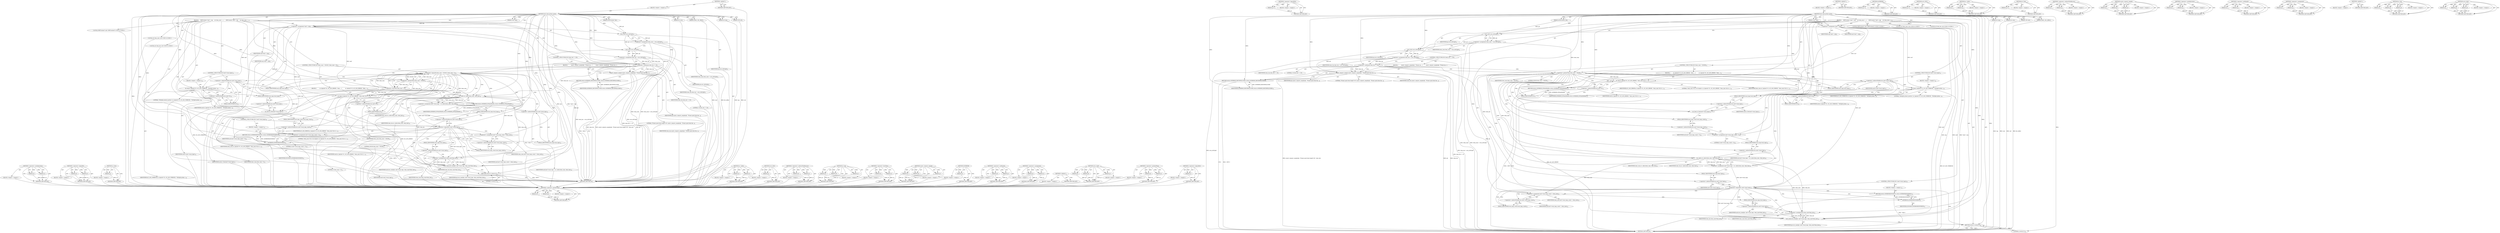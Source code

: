 digraph "&lt;operator&gt;.logicalNot" {
vulnerable_159 [label=<(METHOD,&lt;operator&gt;.greaterThan)>];
vulnerable_160 [label=<(PARAM,p1)>];
vulnerable_161 [label=<(PARAM,p2)>];
vulnerable_162 [label=<(BLOCK,&lt;empty&gt;,&lt;empty&gt;)>];
vulnerable_163 [label=<(METHOD_RETURN,ANY)>];
vulnerable_184 [label=<(METHOD,&lt;operator&gt;.logicalNot)>];
vulnerable_185 [label=<(PARAM,p1)>];
vulnerable_186 [label=<(BLOCK,&lt;empty&gt;,&lt;empty&gt;)>];
vulnerable_187 [label=<(METHOD_RETURN,ANY)>];
vulnerable_6 [label=<(METHOD,&lt;global&gt;)<SUB>1</SUB>>];
vulnerable_7 [label=<(BLOCK,&lt;empty&gt;,&lt;empty&gt;)<SUB>1</SUB>>];
vulnerable_8 [label=<(METHOD,mxf_read_primer_pack)<SUB>1</SUB>>];
vulnerable_9 [label=<(PARAM,void *arg)<SUB>1</SUB>>];
vulnerable_10 [label=<(PARAM,AVIOContext *pb)<SUB>1</SUB>>];
vulnerable_11 [label=<(PARAM,int tag)<SUB>1</SUB>>];
vulnerable_12 [label=<(PARAM,int size)<SUB>1</SUB>>];
vulnerable_13 [label=<(PARAM,UID uid)<SUB>1</SUB>>];
vulnerable_14 [label=<(PARAM,int64_t klv_offset)<SUB>1</SUB>>];
vulnerable_15 [label=<(BLOCK,{
    MXFContext *mxf = arg;
    int item_num =...,{
    MXFContext *mxf = arg;
    int item_num =...)<SUB>2</SUB>>];
vulnerable_16 [label="<(LOCAL,MXFContext* mxf: MXFContext*)<SUB>3</SUB>>"];
vulnerable_17 [label=<(&lt;operator&gt;.assignment,*mxf = arg)<SUB>3</SUB>>];
vulnerable_18 [label=<(IDENTIFIER,mxf,*mxf = arg)<SUB>3</SUB>>];
vulnerable_19 [label=<(IDENTIFIER,arg,*mxf = arg)<SUB>3</SUB>>];
vulnerable_20 [label="<(LOCAL,int item_num: int)<SUB>4</SUB>>"];
vulnerable_21 [label=<(&lt;operator&gt;.assignment,item_num = avio_rb32(pb))<SUB>4</SUB>>];
vulnerable_22 [label=<(IDENTIFIER,item_num,item_num = avio_rb32(pb))<SUB>4</SUB>>];
vulnerable_23 [label=<(avio_rb32,avio_rb32(pb))<SUB>4</SUB>>];
vulnerable_24 [label=<(IDENTIFIER,pb,avio_rb32(pb))<SUB>4</SUB>>];
vulnerable_25 [label="<(LOCAL,int item_len: int)<SUB>5</SUB>>"];
vulnerable_26 [label=<(&lt;operator&gt;.assignment,item_len = avio_rb32(pb))<SUB>5</SUB>>];
vulnerable_27 [label=<(IDENTIFIER,item_len,item_len = avio_rb32(pb))<SUB>5</SUB>>];
vulnerable_28 [label=<(avio_rb32,avio_rb32(pb))<SUB>5</SUB>>];
vulnerable_29 [label=<(IDENTIFIER,pb,avio_rb32(pb))<SUB>5</SUB>>];
vulnerable_30 [label=<(CONTROL_STRUCTURE,IF,if (item_len != 18))<SUB>7</SUB>>];
vulnerable_31 [label=<(&lt;operator&gt;.notEquals,item_len != 18)<SUB>7</SUB>>];
vulnerable_32 [label=<(IDENTIFIER,item_len,item_len != 18)<SUB>7</SUB>>];
vulnerable_33 [label=<(LITERAL,18,item_len != 18)<SUB>7</SUB>>];
vulnerable_34 [label=<(BLOCK,{
         avpriv_request_sample(pb, &quot;Primer pa...,{
         avpriv_request_sample(pb, &quot;Primer pa...)<SUB>7</SUB>>];
vulnerable_35 [label=<(avpriv_request_sample,avpriv_request_sample(pb, &quot;Primer pack item len...)<SUB>8</SUB>>];
vulnerable_36 [label=<(IDENTIFIER,pb,avpriv_request_sample(pb, &quot;Primer pack item len...)<SUB>8</SUB>>];
vulnerable_37 [label=<(LITERAL,&quot;Primer pack item length %d&quot;,avpriv_request_sample(pb, &quot;Primer pack item len...)<SUB>8</SUB>>];
vulnerable_38 [label=<(IDENTIFIER,item_len,avpriv_request_sample(pb, &quot;Primer pack item len...)<SUB>8</SUB>>];
vulnerable_39 [label=<(RETURN,return AVERROR_PATCHWELCOME;,return AVERROR_PATCHWELCOME;)<SUB>9</SUB>>];
vulnerable_40 [label=<(IDENTIFIER,AVERROR_PATCHWELCOME,return AVERROR_PATCHWELCOME;)<SUB>9</SUB>>];
vulnerable_41 [label=<(CONTROL_STRUCTURE,IF,if (item_num &gt; 65536))<SUB>11</SUB>>];
vulnerable_42 [label=<(&lt;operator&gt;.greaterThan,item_num &gt; 65536)<SUB>11</SUB>>];
vulnerable_43 [label=<(IDENTIFIER,item_num,item_num &gt; 65536)<SUB>11</SUB>>];
vulnerable_44 [label=<(LITERAL,65536,item_num &gt; 65536)<SUB>11</SUB>>];
vulnerable_45 [label=<(BLOCK,{
         av_log(mxf-&gt;fc, AV_LOG_ERROR, &quot;item_...,{
         av_log(mxf-&gt;fc, AV_LOG_ERROR, &quot;item_...)<SUB>11</SUB>>];
vulnerable_46 [label=<(av_log,av_log(mxf-&gt;fc, AV_LOG_ERROR, &quot;item_num %d is t...)<SUB>12</SUB>>];
vulnerable_47 [label=<(&lt;operator&gt;.indirectFieldAccess,mxf-&gt;fc)<SUB>12</SUB>>];
vulnerable_48 [label=<(IDENTIFIER,mxf,av_log(mxf-&gt;fc, AV_LOG_ERROR, &quot;item_num %d is t...)<SUB>12</SUB>>];
vulnerable_49 [label=<(FIELD_IDENTIFIER,fc,fc)<SUB>12</SUB>>];
vulnerable_50 [label=<(IDENTIFIER,AV_LOG_ERROR,av_log(mxf-&gt;fc, AV_LOG_ERROR, &quot;item_num %d is t...)<SUB>12</SUB>>];
vulnerable_51 [label=<(LITERAL,&quot;item_num %d is too large\n&quot;,av_log(mxf-&gt;fc, AV_LOG_ERROR, &quot;item_num %d is t...)<SUB>12</SUB>>];
vulnerable_52 [label=<(IDENTIFIER,item_num,av_log(mxf-&gt;fc, AV_LOG_ERROR, &quot;item_num %d is t...)<SUB>12</SUB>>];
vulnerable_53 [label=<(RETURN,return AVERROR_INVALIDDATA;,return AVERROR_INVALIDDATA;)<SUB>13</SUB>>];
vulnerable_54 [label=<(IDENTIFIER,AVERROR_INVALIDDATA,return AVERROR_INVALIDDATA;)<SUB>13</SUB>>];
vulnerable_55 [label=<(CONTROL_STRUCTURE,IF,if (mxf-&gt;local_tags))<SUB>15</SUB>>];
vulnerable_56 [label=<(&lt;operator&gt;.indirectFieldAccess,mxf-&gt;local_tags)<SUB>15</SUB>>];
vulnerable_57 [label=<(IDENTIFIER,mxf,if (mxf-&gt;local_tags))<SUB>15</SUB>>];
vulnerable_58 [label=<(FIELD_IDENTIFIER,local_tags,local_tags)<SUB>15</SUB>>];
vulnerable_59 [label=<(BLOCK,&lt;empty&gt;,&lt;empty&gt;)<SUB>16</SUB>>];
vulnerable_60 [label=<(av_log,av_log(mxf-&gt;fc, AV_LOG_VERBOSE, &quot;Multiple prime...)<SUB>16</SUB>>];
vulnerable_61 [label=<(&lt;operator&gt;.indirectFieldAccess,mxf-&gt;fc)<SUB>16</SUB>>];
vulnerable_62 [label=<(IDENTIFIER,mxf,av_log(mxf-&gt;fc, AV_LOG_VERBOSE, &quot;Multiple prime...)<SUB>16</SUB>>];
vulnerable_63 [label=<(FIELD_IDENTIFIER,fc,fc)<SUB>16</SUB>>];
vulnerable_64 [label=<(IDENTIFIER,AV_LOG_VERBOSE,av_log(mxf-&gt;fc, AV_LOG_VERBOSE, &quot;Multiple prime...)<SUB>16</SUB>>];
vulnerable_65 [label=<(LITERAL,&quot;Multiple primer packs\n&quot;,av_log(mxf-&gt;fc, AV_LOG_VERBOSE, &quot;Multiple prime...)<SUB>16</SUB>>];
vulnerable_66 [label=<(av_free,av_free(mxf-&gt;local_tags))<SUB>17</SUB>>];
vulnerable_67 [label=<(&lt;operator&gt;.indirectFieldAccess,mxf-&gt;local_tags)<SUB>17</SUB>>];
vulnerable_68 [label=<(IDENTIFIER,mxf,av_free(mxf-&gt;local_tags))<SUB>17</SUB>>];
vulnerable_69 [label=<(FIELD_IDENTIFIER,local_tags,local_tags)<SUB>17</SUB>>];
vulnerable_70 [label=<(&lt;operator&gt;.assignment,mxf-&gt;local_tags_count = 0)<SUB>18</SUB>>];
vulnerable_71 [label=<(&lt;operator&gt;.indirectFieldAccess,mxf-&gt;local_tags_count)<SUB>18</SUB>>];
vulnerable_72 [label=<(IDENTIFIER,mxf,mxf-&gt;local_tags_count = 0)<SUB>18</SUB>>];
vulnerable_73 [label=<(FIELD_IDENTIFIER,local_tags_count,local_tags_count)<SUB>18</SUB>>];
vulnerable_74 [label=<(LITERAL,0,mxf-&gt;local_tags_count = 0)<SUB>18</SUB>>];
vulnerable_75 [label=<(&lt;operator&gt;.assignment,mxf-&gt;local_tags = av_calloc(item_num, item_len))<SUB>19</SUB>>];
vulnerable_76 [label=<(&lt;operator&gt;.indirectFieldAccess,mxf-&gt;local_tags)<SUB>19</SUB>>];
vulnerable_77 [label=<(IDENTIFIER,mxf,mxf-&gt;local_tags = av_calloc(item_num, item_len))<SUB>19</SUB>>];
vulnerable_78 [label=<(FIELD_IDENTIFIER,local_tags,local_tags)<SUB>19</SUB>>];
vulnerable_79 [label=<(av_calloc,av_calloc(item_num, item_len))<SUB>19</SUB>>];
vulnerable_80 [label=<(IDENTIFIER,item_num,av_calloc(item_num, item_len))<SUB>19</SUB>>];
vulnerable_81 [label=<(IDENTIFIER,item_len,av_calloc(item_num, item_len))<SUB>19</SUB>>];
vulnerable_82 [label=<(CONTROL_STRUCTURE,IF,if (!mxf-&gt;local_tags))<SUB>20</SUB>>];
vulnerable_83 [label=<(&lt;operator&gt;.logicalNot,!mxf-&gt;local_tags)<SUB>20</SUB>>];
vulnerable_84 [label=<(&lt;operator&gt;.indirectFieldAccess,mxf-&gt;local_tags)<SUB>20</SUB>>];
vulnerable_85 [label=<(IDENTIFIER,mxf,!mxf-&gt;local_tags)<SUB>20</SUB>>];
vulnerable_86 [label=<(FIELD_IDENTIFIER,local_tags,local_tags)<SUB>20</SUB>>];
vulnerable_87 [label=<(BLOCK,&lt;empty&gt;,&lt;empty&gt;)<SUB>21</SUB>>];
vulnerable_88 [label=<(RETURN,return AVERROR(ENOMEM);,return AVERROR(ENOMEM);)<SUB>21</SUB>>];
vulnerable_89 [label=<(AVERROR,AVERROR(ENOMEM))<SUB>21</SUB>>];
vulnerable_90 [label=<(IDENTIFIER,ENOMEM,AVERROR(ENOMEM))<SUB>21</SUB>>];
vulnerable_91 [label=<(&lt;operator&gt;.assignment,mxf-&gt;local_tags_count = item_num)<SUB>22</SUB>>];
vulnerable_92 [label=<(&lt;operator&gt;.indirectFieldAccess,mxf-&gt;local_tags_count)<SUB>22</SUB>>];
vulnerable_93 [label=<(IDENTIFIER,mxf,mxf-&gt;local_tags_count = item_num)<SUB>22</SUB>>];
vulnerable_94 [label=<(FIELD_IDENTIFIER,local_tags_count,local_tags_count)<SUB>22</SUB>>];
vulnerable_95 [label=<(IDENTIFIER,item_num,mxf-&gt;local_tags_count = item_num)<SUB>22</SUB>>];
vulnerable_96 [label=<(avio_read,avio_read(pb, mxf-&gt;local_tags, item_num*item_len))<SUB>23</SUB>>];
vulnerable_97 [label=<(IDENTIFIER,pb,avio_read(pb, mxf-&gt;local_tags, item_num*item_len))<SUB>23</SUB>>];
vulnerable_98 [label=<(&lt;operator&gt;.indirectFieldAccess,mxf-&gt;local_tags)<SUB>23</SUB>>];
vulnerable_99 [label=<(IDENTIFIER,mxf,avio_read(pb, mxf-&gt;local_tags, item_num*item_len))<SUB>23</SUB>>];
vulnerable_100 [label=<(FIELD_IDENTIFIER,local_tags,local_tags)<SUB>23</SUB>>];
vulnerable_101 [label=<(&lt;operator&gt;.multiplication,item_num*item_len)<SUB>23</SUB>>];
vulnerable_102 [label=<(IDENTIFIER,item_num,item_num*item_len)<SUB>23</SUB>>];
vulnerable_103 [label=<(IDENTIFIER,item_len,item_num*item_len)<SUB>23</SUB>>];
vulnerable_104 [label=<(RETURN,return 0;,return 0;)<SUB>24</SUB>>];
vulnerable_105 [label=<(LITERAL,0,return 0;)<SUB>24</SUB>>];
vulnerable_106 [label=<(METHOD_RETURN,int)<SUB>1</SUB>>];
vulnerable_108 [label=<(METHOD_RETURN,ANY)<SUB>1</SUB>>];
vulnerable_188 [label=<(METHOD,AVERROR)>];
vulnerable_189 [label=<(PARAM,p1)>];
vulnerable_190 [label=<(BLOCK,&lt;empty&gt;,&lt;empty&gt;)>];
vulnerable_191 [label=<(METHOD_RETURN,ANY)>];
vulnerable_144 [label=<(METHOD,avio_rb32)>];
vulnerable_145 [label=<(PARAM,p1)>];
vulnerable_146 [label=<(BLOCK,&lt;empty&gt;,&lt;empty&gt;)>];
vulnerable_147 [label=<(METHOD_RETURN,ANY)>];
vulnerable_179 [label=<(METHOD,av_calloc)>];
vulnerable_180 [label=<(PARAM,p1)>];
vulnerable_181 [label=<(PARAM,p2)>];
vulnerable_182 [label=<(BLOCK,&lt;empty&gt;,&lt;empty&gt;)>];
vulnerable_183 [label=<(METHOD_RETURN,ANY)>];
vulnerable_175 [label=<(METHOD,av_free)>];
vulnerable_176 [label=<(PARAM,p1)>];
vulnerable_177 [label=<(BLOCK,&lt;empty&gt;,&lt;empty&gt;)>];
vulnerable_178 [label=<(METHOD_RETURN,ANY)>];
vulnerable_170 [label=<(METHOD,&lt;operator&gt;.indirectFieldAccess)>];
vulnerable_171 [label=<(PARAM,p1)>];
vulnerable_172 [label=<(PARAM,p2)>];
vulnerable_173 [label=<(BLOCK,&lt;empty&gt;,&lt;empty&gt;)>];
vulnerable_174 [label=<(METHOD_RETURN,ANY)>];
vulnerable_153 [label=<(METHOD,avpriv_request_sample)>];
vulnerable_154 [label=<(PARAM,p1)>];
vulnerable_155 [label=<(PARAM,p2)>];
vulnerable_156 [label=<(PARAM,p3)>];
vulnerable_157 [label=<(BLOCK,&lt;empty&gt;,&lt;empty&gt;)>];
vulnerable_158 [label=<(METHOD_RETURN,ANY)>];
vulnerable_198 [label=<(METHOD,&lt;operator&gt;.multiplication)>];
vulnerable_199 [label=<(PARAM,p1)>];
vulnerable_200 [label=<(PARAM,p2)>];
vulnerable_201 [label=<(BLOCK,&lt;empty&gt;,&lt;empty&gt;)>];
vulnerable_202 [label=<(METHOD_RETURN,ANY)>];
vulnerable_148 [label=<(METHOD,&lt;operator&gt;.notEquals)>];
vulnerable_149 [label=<(PARAM,p1)>];
vulnerable_150 [label=<(PARAM,p2)>];
vulnerable_151 [label=<(BLOCK,&lt;empty&gt;,&lt;empty&gt;)>];
vulnerable_152 [label=<(METHOD_RETURN,ANY)>];
vulnerable_139 [label=<(METHOD,&lt;operator&gt;.assignment)>];
vulnerable_140 [label=<(PARAM,p1)>];
vulnerable_141 [label=<(PARAM,p2)>];
vulnerable_142 [label=<(BLOCK,&lt;empty&gt;,&lt;empty&gt;)>];
vulnerable_143 [label=<(METHOD_RETURN,ANY)>];
vulnerable_133 [label=<(METHOD,&lt;global&gt;)<SUB>1</SUB>>];
vulnerable_134 [label=<(BLOCK,&lt;empty&gt;,&lt;empty&gt;)>];
vulnerable_135 [label=<(METHOD_RETURN,ANY)>];
vulnerable_164 [label=<(METHOD,av_log)>];
vulnerable_165 [label=<(PARAM,p1)>];
vulnerable_166 [label=<(PARAM,p2)>];
vulnerable_167 [label=<(PARAM,p3)>];
vulnerable_168 [label=<(BLOCK,&lt;empty&gt;,&lt;empty&gt;)>];
vulnerable_169 [label=<(METHOD_RETURN,ANY)>];
vulnerable_192 [label=<(METHOD,avio_read)>];
vulnerable_193 [label=<(PARAM,p1)>];
vulnerable_194 [label=<(PARAM,p2)>];
vulnerable_195 [label=<(PARAM,p3)>];
vulnerable_196 [label=<(BLOCK,&lt;empty&gt;,&lt;empty&gt;)>];
vulnerable_197 [label=<(METHOD_RETURN,ANY)>];
fixed_212 [label=<(METHOD,&lt;operator&gt;.multiplication)>];
fixed_213 [label=<(PARAM,p1)>];
fixed_214 [label=<(PARAM,p2)>];
fixed_215 [label=<(BLOCK,&lt;empty&gt;,&lt;empty&gt;)>];
fixed_216 [label=<(METHOD_RETURN,ANY)>];
fixed_163 [label=<(METHOD,&lt;operator&gt;.logicalOr)>];
fixed_164 [label=<(PARAM,p1)>];
fixed_165 [label=<(PARAM,p2)>];
fixed_166 [label=<(BLOCK,&lt;empty&gt;,&lt;empty&gt;)>];
fixed_167 [label=<(METHOD_RETURN,ANY)>];
fixed_189 [label=<(METHOD,av_free)>];
fixed_190 [label=<(PARAM,p1)>];
fixed_191 [label=<(BLOCK,&lt;empty&gt;,&lt;empty&gt;)>];
fixed_192 [label=<(METHOD_RETURN,ANY)>];
fixed_6 [label=<(METHOD,&lt;global&gt;)<SUB>1</SUB>>];
fixed_7 [label=<(BLOCK,&lt;empty&gt;,&lt;empty&gt;)<SUB>1</SUB>>];
fixed_8 [label=<(METHOD,mxf_read_primer_pack)<SUB>1</SUB>>];
fixed_9 [label=<(PARAM,void *arg)<SUB>1</SUB>>];
fixed_10 [label=<(PARAM,AVIOContext *pb)<SUB>1</SUB>>];
fixed_11 [label=<(PARAM,int tag)<SUB>1</SUB>>];
fixed_12 [label=<(PARAM,int size)<SUB>1</SUB>>];
fixed_13 [label=<(PARAM,UID uid)<SUB>1</SUB>>];
fixed_14 [label=<(PARAM,int64_t klv_offset)<SUB>1</SUB>>];
fixed_15 [label=<(BLOCK,{
    MXFContext *mxf = arg;
    int item_num =...,{
    MXFContext *mxf = arg;
    int item_num =...)<SUB>2</SUB>>];
fixed_16 [label="<(LOCAL,MXFContext* mxf: MXFContext*)<SUB>3</SUB>>"];
fixed_17 [label=<(&lt;operator&gt;.assignment,*mxf = arg)<SUB>3</SUB>>];
fixed_18 [label=<(IDENTIFIER,mxf,*mxf = arg)<SUB>3</SUB>>];
fixed_19 [label=<(IDENTIFIER,arg,*mxf = arg)<SUB>3</SUB>>];
fixed_20 [label="<(LOCAL,int item_num: int)<SUB>4</SUB>>"];
fixed_21 [label=<(&lt;operator&gt;.assignment,item_num = avio_rb32(pb))<SUB>4</SUB>>];
fixed_22 [label=<(IDENTIFIER,item_num,item_num = avio_rb32(pb))<SUB>4</SUB>>];
fixed_23 [label=<(avio_rb32,avio_rb32(pb))<SUB>4</SUB>>];
fixed_24 [label=<(IDENTIFIER,pb,avio_rb32(pb))<SUB>4</SUB>>];
fixed_25 [label="<(LOCAL,int item_len: int)<SUB>5</SUB>>"];
fixed_26 [label=<(&lt;operator&gt;.assignment,item_len = avio_rb32(pb))<SUB>5</SUB>>];
fixed_27 [label=<(IDENTIFIER,item_len,item_len = avio_rb32(pb))<SUB>5</SUB>>];
fixed_28 [label=<(avio_rb32,avio_rb32(pb))<SUB>5</SUB>>];
fixed_29 [label=<(IDENTIFIER,pb,avio_rb32(pb))<SUB>5</SUB>>];
fixed_30 [label=<(CONTROL_STRUCTURE,IF,if (item_len != 18))<SUB>7</SUB>>];
fixed_31 [label=<(&lt;operator&gt;.notEquals,item_len != 18)<SUB>7</SUB>>];
fixed_32 [label=<(IDENTIFIER,item_len,item_len != 18)<SUB>7</SUB>>];
fixed_33 [label=<(LITERAL,18,item_len != 18)<SUB>7</SUB>>];
fixed_34 [label=<(BLOCK,{
         avpriv_request_sample(pb, &quot;Primer pa...,{
         avpriv_request_sample(pb, &quot;Primer pa...)<SUB>7</SUB>>];
fixed_35 [label=<(avpriv_request_sample,avpriv_request_sample(pb, &quot;Primer pack item len...)<SUB>8</SUB>>];
fixed_36 [label=<(IDENTIFIER,pb,avpriv_request_sample(pb, &quot;Primer pack item len...)<SUB>8</SUB>>];
fixed_37 [label=<(LITERAL,&quot;Primer pack item length %d&quot;,avpriv_request_sample(pb, &quot;Primer pack item len...)<SUB>8</SUB>>];
fixed_38 [label=<(IDENTIFIER,item_len,avpriv_request_sample(pb, &quot;Primer pack item len...)<SUB>8</SUB>>];
fixed_39 [label=<(RETURN,return AVERROR_PATCHWELCOME;,return AVERROR_PATCHWELCOME;)<SUB>9</SUB>>];
fixed_40 [label=<(IDENTIFIER,AVERROR_PATCHWELCOME,return AVERROR_PATCHWELCOME;)<SUB>9</SUB>>];
fixed_41 [label=<(CONTROL_STRUCTURE,IF,if (item_num &gt; 65536 || item_num &lt; 0))<SUB>11</SUB>>];
fixed_42 [label=<(&lt;operator&gt;.logicalOr,item_num &gt; 65536 || item_num &lt; 0)<SUB>11</SUB>>];
fixed_43 [label=<(&lt;operator&gt;.greaterThan,item_num &gt; 65536)<SUB>11</SUB>>];
fixed_44 [label=<(IDENTIFIER,item_num,item_num &gt; 65536)<SUB>11</SUB>>];
fixed_45 [label=<(LITERAL,65536,item_num &gt; 65536)<SUB>11</SUB>>];
fixed_46 [label=<(&lt;operator&gt;.lessThan,item_num &lt; 0)<SUB>11</SUB>>];
fixed_47 [label=<(IDENTIFIER,item_num,item_num &lt; 0)<SUB>11</SUB>>];
fixed_48 [label=<(LITERAL,0,item_num &lt; 0)<SUB>11</SUB>>];
fixed_49 [label=<(BLOCK,{
         av_log(mxf-&gt;fc, AV_LOG_ERROR, &quot;item_...,{
         av_log(mxf-&gt;fc, AV_LOG_ERROR, &quot;item_...)<SUB>11</SUB>>];
fixed_50 [label=<(av_log,av_log(mxf-&gt;fc, AV_LOG_ERROR, &quot;item_num %d is t...)<SUB>12</SUB>>];
fixed_51 [label=<(&lt;operator&gt;.indirectFieldAccess,mxf-&gt;fc)<SUB>12</SUB>>];
fixed_52 [label=<(IDENTIFIER,mxf,av_log(mxf-&gt;fc, AV_LOG_ERROR, &quot;item_num %d is t...)<SUB>12</SUB>>];
fixed_53 [label=<(FIELD_IDENTIFIER,fc,fc)<SUB>12</SUB>>];
fixed_54 [label=<(IDENTIFIER,AV_LOG_ERROR,av_log(mxf-&gt;fc, AV_LOG_ERROR, &quot;item_num %d is t...)<SUB>12</SUB>>];
fixed_55 [label=<(LITERAL,&quot;item_num %d is too large\n&quot;,av_log(mxf-&gt;fc, AV_LOG_ERROR, &quot;item_num %d is t...)<SUB>12</SUB>>];
fixed_56 [label=<(IDENTIFIER,item_num,av_log(mxf-&gt;fc, AV_LOG_ERROR, &quot;item_num %d is t...)<SUB>12</SUB>>];
fixed_57 [label=<(RETURN,return AVERROR_INVALIDDATA;,return AVERROR_INVALIDDATA;)<SUB>13</SUB>>];
fixed_58 [label=<(IDENTIFIER,AVERROR_INVALIDDATA,return AVERROR_INVALIDDATA;)<SUB>13</SUB>>];
fixed_59 [label=<(CONTROL_STRUCTURE,IF,if (mxf-&gt;local_tags))<SUB>15</SUB>>];
fixed_60 [label=<(&lt;operator&gt;.indirectFieldAccess,mxf-&gt;local_tags)<SUB>15</SUB>>];
fixed_61 [label=<(IDENTIFIER,mxf,if (mxf-&gt;local_tags))<SUB>15</SUB>>];
fixed_62 [label=<(FIELD_IDENTIFIER,local_tags,local_tags)<SUB>15</SUB>>];
fixed_63 [label=<(BLOCK,&lt;empty&gt;,&lt;empty&gt;)<SUB>16</SUB>>];
fixed_64 [label=<(av_log,av_log(mxf-&gt;fc, AV_LOG_VERBOSE, &quot;Multiple prime...)<SUB>16</SUB>>];
fixed_65 [label=<(&lt;operator&gt;.indirectFieldAccess,mxf-&gt;fc)<SUB>16</SUB>>];
fixed_66 [label=<(IDENTIFIER,mxf,av_log(mxf-&gt;fc, AV_LOG_VERBOSE, &quot;Multiple prime...)<SUB>16</SUB>>];
fixed_67 [label=<(FIELD_IDENTIFIER,fc,fc)<SUB>16</SUB>>];
fixed_68 [label=<(IDENTIFIER,AV_LOG_VERBOSE,av_log(mxf-&gt;fc, AV_LOG_VERBOSE, &quot;Multiple prime...)<SUB>16</SUB>>];
fixed_69 [label=<(LITERAL,&quot;Multiple primer packs\n&quot;,av_log(mxf-&gt;fc, AV_LOG_VERBOSE, &quot;Multiple prime...)<SUB>16</SUB>>];
fixed_70 [label=<(av_free,av_free(mxf-&gt;local_tags))<SUB>17</SUB>>];
fixed_71 [label=<(&lt;operator&gt;.indirectFieldAccess,mxf-&gt;local_tags)<SUB>17</SUB>>];
fixed_72 [label=<(IDENTIFIER,mxf,av_free(mxf-&gt;local_tags))<SUB>17</SUB>>];
fixed_73 [label=<(FIELD_IDENTIFIER,local_tags,local_tags)<SUB>17</SUB>>];
fixed_74 [label=<(&lt;operator&gt;.assignment,mxf-&gt;local_tags_count = 0)<SUB>18</SUB>>];
fixed_75 [label=<(&lt;operator&gt;.indirectFieldAccess,mxf-&gt;local_tags_count)<SUB>18</SUB>>];
fixed_76 [label=<(IDENTIFIER,mxf,mxf-&gt;local_tags_count = 0)<SUB>18</SUB>>];
fixed_77 [label=<(FIELD_IDENTIFIER,local_tags_count,local_tags_count)<SUB>18</SUB>>];
fixed_78 [label=<(LITERAL,0,mxf-&gt;local_tags_count = 0)<SUB>18</SUB>>];
fixed_79 [label=<(&lt;operator&gt;.assignment,mxf-&gt;local_tags = av_calloc(item_num, item_len))<SUB>19</SUB>>];
fixed_80 [label=<(&lt;operator&gt;.indirectFieldAccess,mxf-&gt;local_tags)<SUB>19</SUB>>];
fixed_81 [label=<(IDENTIFIER,mxf,mxf-&gt;local_tags = av_calloc(item_num, item_len))<SUB>19</SUB>>];
fixed_82 [label=<(FIELD_IDENTIFIER,local_tags,local_tags)<SUB>19</SUB>>];
fixed_83 [label=<(av_calloc,av_calloc(item_num, item_len))<SUB>19</SUB>>];
fixed_84 [label=<(IDENTIFIER,item_num,av_calloc(item_num, item_len))<SUB>19</SUB>>];
fixed_85 [label=<(IDENTIFIER,item_len,av_calloc(item_num, item_len))<SUB>19</SUB>>];
fixed_86 [label=<(CONTROL_STRUCTURE,IF,if (!mxf-&gt;local_tags))<SUB>20</SUB>>];
fixed_87 [label=<(&lt;operator&gt;.logicalNot,!mxf-&gt;local_tags)<SUB>20</SUB>>];
fixed_88 [label=<(&lt;operator&gt;.indirectFieldAccess,mxf-&gt;local_tags)<SUB>20</SUB>>];
fixed_89 [label=<(IDENTIFIER,mxf,!mxf-&gt;local_tags)<SUB>20</SUB>>];
fixed_90 [label=<(FIELD_IDENTIFIER,local_tags,local_tags)<SUB>20</SUB>>];
fixed_91 [label=<(BLOCK,&lt;empty&gt;,&lt;empty&gt;)<SUB>21</SUB>>];
fixed_92 [label=<(RETURN,return AVERROR(ENOMEM);,return AVERROR(ENOMEM);)<SUB>21</SUB>>];
fixed_93 [label=<(AVERROR,AVERROR(ENOMEM))<SUB>21</SUB>>];
fixed_94 [label=<(IDENTIFIER,ENOMEM,AVERROR(ENOMEM))<SUB>21</SUB>>];
fixed_95 [label=<(&lt;operator&gt;.assignment,mxf-&gt;local_tags_count = item_num)<SUB>22</SUB>>];
fixed_96 [label=<(&lt;operator&gt;.indirectFieldAccess,mxf-&gt;local_tags_count)<SUB>22</SUB>>];
fixed_97 [label=<(IDENTIFIER,mxf,mxf-&gt;local_tags_count = item_num)<SUB>22</SUB>>];
fixed_98 [label=<(FIELD_IDENTIFIER,local_tags_count,local_tags_count)<SUB>22</SUB>>];
fixed_99 [label=<(IDENTIFIER,item_num,mxf-&gt;local_tags_count = item_num)<SUB>22</SUB>>];
fixed_100 [label=<(avio_read,avio_read(pb, mxf-&gt;local_tags, item_num*item_len))<SUB>23</SUB>>];
fixed_101 [label=<(IDENTIFIER,pb,avio_read(pb, mxf-&gt;local_tags, item_num*item_len))<SUB>23</SUB>>];
fixed_102 [label=<(&lt;operator&gt;.indirectFieldAccess,mxf-&gt;local_tags)<SUB>23</SUB>>];
fixed_103 [label=<(IDENTIFIER,mxf,avio_read(pb, mxf-&gt;local_tags, item_num*item_len))<SUB>23</SUB>>];
fixed_104 [label=<(FIELD_IDENTIFIER,local_tags,local_tags)<SUB>23</SUB>>];
fixed_105 [label=<(&lt;operator&gt;.multiplication,item_num*item_len)<SUB>23</SUB>>];
fixed_106 [label=<(IDENTIFIER,item_num,item_num*item_len)<SUB>23</SUB>>];
fixed_107 [label=<(IDENTIFIER,item_len,item_num*item_len)<SUB>23</SUB>>];
fixed_108 [label=<(RETURN,return 0;,return 0;)<SUB>24</SUB>>];
fixed_109 [label=<(LITERAL,0,return 0;)<SUB>24</SUB>>];
fixed_110 [label=<(METHOD_RETURN,int)<SUB>1</SUB>>];
fixed_112 [label=<(METHOD_RETURN,ANY)<SUB>1</SUB>>];
fixed_193 [label=<(METHOD,av_calloc)>];
fixed_194 [label=<(PARAM,p1)>];
fixed_195 [label=<(PARAM,p2)>];
fixed_196 [label=<(BLOCK,&lt;empty&gt;,&lt;empty&gt;)>];
fixed_197 [label=<(METHOD_RETURN,ANY)>];
fixed_148 [label=<(METHOD,avio_rb32)>];
fixed_149 [label=<(PARAM,p1)>];
fixed_150 [label=<(BLOCK,&lt;empty&gt;,&lt;empty&gt;)>];
fixed_151 [label=<(METHOD_RETURN,ANY)>];
fixed_184 [label=<(METHOD,&lt;operator&gt;.indirectFieldAccess)>];
fixed_185 [label=<(PARAM,p1)>];
fixed_186 [label=<(PARAM,p2)>];
fixed_187 [label=<(BLOCK,&lt;empty&gt;,&lt;empty&gt;)>];
fixed_188 [label=<(METHOD_RETURN,ANY)>];
fixed_178 [label=<(METHOD,av_log)>];
fixed_179 [label=<(PARAM,p1)>];
fixed_180 [label=<(PARAM,p2)>];
fixed_181 [label=<(PARAM,p3)>];
fixed_182 [label=<(BLOCK,&lt;empty&gt;,&lt;empty&gt;)>];
fixed_183 [label=<(METHOD_RETURN,ANY)>];
fixed_173 [label=<(METHOD,&lt;operator&gt;.lessThan)>];
fixed_174 [label=<(PARAM,p1)>];
fixed_175 [label=<(PARAM,p2)>];
fixed_176 [label=<(BLOCK,&lt;empty&gt;,&lt;empty&gt;)>];
fixed_177 [label=<(METHOD_RETURN,ANY)>];
fixed_157 [label=<(METHOD,avpriv_request_sample)>];
fixed_158 [label=<(PARAM,p1)>];
fixed_159 [label=<(PARAM,p2)>];
fixed_160 [label=<(PARAM,p3)>];
fixed_161 [label=<(BLOCK,&lt;empty&gt;,&lt;empty&gt;)>];
fixed_162 [label=<(METHOD_RETURN,ANY)>];
fixed_202 [label=<(METHOD,AVERROR)>];
fixed_203 [label=<(PARAM,p1)>];
fixed_204 [label=<(BLOCK,&lt;empty&gt;,&lt;empty&gt;)>];
fixed_205 [label=<(METHOD_RETURN,ANY)>];
fixed_152 [label=<(METHOD,&lt;operator&gt;.notEquals)>];
fixed_153 [label=<(PARAM,p1)>];
fixed_154 [label=<(PARAM,p2)>];
fixed_155 [label=<(BLOCK,&lt;empty&gt;,&lt;empty&gt;)>];
fixed_156 [label=<(METHOD_RETURN,ANY)>];
fixed_143 [label=<(METHOD,&lt;operator&gt;.assignment)>];
fixed_144 [label=<(PARAM,p1)>];
fixed_145 [label=<(PARAM,p2)>];
fixed_146 [label=<(BLOCK,&lt;empty&gt;,&lt;empty&gt;)>];
fixed_147 [label=<(METHOD_RETURN,ANY)>];
fixed_137 [label=<(METHOD,&lt;global&gt;)<SUB>1</SUB>>];
fixed_138 [label=<(BLOCK,&lt;empty&gt;,&lt;empty&gt;)>];
fixed_139 [label=<(METHOD_RETURN,ANY)>];
fixed_206 [label=<(METHOD,avio_read)>];
fixed_207 [label=<(PARAM,p1)>];
fixed_208 [label=<(PARAM,p2)>];
fixed_209 [label=<(PARAM,p3)>];
fixed_210 [label=<(BLOCK,&lt;empty&gt;,&lt;empty&gt;)>];
fixed_211 [label=<(METHOD_RETURN,ANY)>];
fixed_168 [label=<(METHOD,&lt;operator&gt;.greaterThan)>];
fixed_169 [label=<(PARAM,p1)>];
fixed_170 [label=<(PARAM,p2)>];
fixed_171 [label=<(BLOCK,&lt;empty&gt;,&lt;empty&gt;)>];
fixed_172 [label=<(METHOD_RETURN,ANY)>];
fixed_198 [label=<(METHOD,&lt;operator&gt;.logicalNot)>];
fixed_199 [label=<(PARAM,p1)>];
fixed_200 [label=<(BLOCK,&lt;empty&gt;,&lt;empty&gt;)>];
fixed_201 [label=<(METHOD_RETURN,ANY)>];
vulnerable_159 -> vulnerable_160  [key=0, label="AST: "];
vulnerable_159 -> vulnerable_160  [key=1, label="DDG: "];
vulnerable_159 -> vulnerable_162  [key=0, label="AST: "];
vulnerable_159 -> vulnerable_161  [key=0, label="AST: "];
vulnerable_159 -> vulnerable_161  [key=1, label="DDG: "];
vulnerable_159 -> vulnerable_163  [key=0, label="AST: "];
vulnerable_159 -> vulnerable_163  [key=1, label="CFG: "];
vulnerable_160 -> vulnerable_163  [key=0, label="DDG: p1"];
vulnerable_161 -> vulnerable_163  [key=0, label="DDG: p2"];
vulnerable_184 -> vulnerable_185  [key=0, label="AST: "];
vulnerable_184 -> vulnerable_185  [key=1, label="DDG: "];
vulnerable_184 -> vulnerable_186  [key=0, label="AST: "];
vulnerable_184 -> vulnerable_187  [key=0, label="AST: "];
vulnerable_184 -> vulnerable_187  [key=1, label="CFG: "];
vulnerable_185 -> vulnerable_187  [key=0, label="DDG: p1"];
vulnerable_6 -> vulnerable_7  [key=0, label="AST: "];
vulnerable_6 -> vulnerable_108  [key=0, label="AST: "];
vulnerable_6 -> vulnerable_108  [key=1, label="CFG: "];
vulnerable_7 -> vulnerable_8  [key=0, label="AST: "];
vulnerable_8 -> vulnerable_9  [key=0, label="AST: "];
vulnerable_8 -> vulnerable_9  [key=1, label="DDG: "];
vulnerable_8 -> vulnerable_10  [key=0, label="AST: "];
vulnerable_8 -> vulnerable_10  [key=1, label="DDG: "];
vulnerable_8 -> vulnerable_11  [key=0, label="AST: "];
vulnerable_8 -> vulnerable_11  [key=1, label="DDG: "];
vulnerable_8 -> vulnerable_12  [key=0, label="AST: "];
vulnerable_8 -> vulnerable_12  [key=1, label="DDG: "];
vulnerable_8 -> vulnerable_13  [key=0, label="AST: "];
vulnerable_8 -> vulnerable_13  [key=1, label="DDG: "];
vulnerable_8 -> vulnerable_14  [key=0, label="AST: "];
vulnerable_8 -> vulnerable_14  [key=1, label="DDG: "];
vulnerable_8 -> vulnerable_15  [key=0, label="AST: "];
vulnerable_8 -> vulnerable_106  [key=0, label="AST: "];
vulnerable_8 -> vulnerable_17  [key=0, label="CFG: "];
vulnerable_8 -> vulnerable_17  [key=1, label="DDG: "];
vulnerable_8 -> vulnerable_70  [key=0, label="DDG: "];
vulnerable_8 -> vulnerable_91  [key=0, label="DDG: "];
vulnerable_8 -> vulnerable_104  [key=0, label="DDG: "];
vulnerable_8 -> vulnerable_96  [key=0, label="DDG: "];
vulnerable_8 -> vulnerable_105  [key=0, label="DDG: "];
vulnerable_8 -> vulnerable_23  [key=0, label="DDG: "];
vulnerable_8 -> vulnerable_28  [key=0, label="DDG: "];
vulnerable_8 -> vulnerable_31  [key=0, label="DDG: "];
vulnerable_8 -> vulnerable_39  [key=0, label="DDG: "];
vulnerable_8 -> vulnerable_42  [key=0, label="DDG: "];
vulnerable_8 -> vulnerable_53  [key=0, label="DDG: "];
vulnerable_8 -> vulnerable_79  [key=0, label="DDG: "];
vulnerable_8 -> vulnerable_101  [key=0, label="DDG: "];
vulnerable_8 -> vulnerable_35  [key=0, label="DDG: "];
vulnerable_8 -> vulnerable_40  [key=0, label="DDG: "];
vulnerable_8 -> vulnerable_46  [key=0, label="DDG: "];
vulnerable_8 -> vulnerable_54  [key=0, label="DDG: "];
vulnerable_8 -> vulnerable_60  [key=0, label="DDG: "];
vulnerable_8 -> vulnerable_89  [key=0, label="DDG: "];
vulnerable_9 -> vulnerable_17  [key=0, label="DDG: arg"];
vulnerable_10 -> vulnerable_23  [key=0, label="DDG: pb"];
vulnerable_11 -> vulnerable_106  [key=0, label="DDG: tag"];
vulnerable_12 -> vulnerable_106  [key=0, label="DDG: size"];
vulnerable_13 -> vulnerable_106  [key=0, label="DDG: uid"];
vulnerable_14 -> vulnerable_106  [key=0, label="DDG: klv_offset"];
vulnerable_15 -> vulnerable_16  [key=0, label="AST: "];
vulnerable_15 -> vulnerable_17  [key=0, label="AST: "];
vulnerable_15 -> vulnerable_20  [key=0, label="AST: "];
vulnerable_15 -> vulnerable_21  [key=0, label="AST: "];
vulnerable_15 -> vulnerable_25  [key=0, label="AST: "];
vulnerable_15 -> vulnerable_26  [key=0, label="AST: "];
vulnerable_15 -> vulnerable_30  [key=0, label="AST: "];
vulnerable_15 -> vulnerable_41  [key=0, label="AST: "];
vulnerable_15 -> vulnerable_55  [key=0, label="AST: "];
vulnerable_15 -> vulnerable_66  [key=0, label="AST: "];
vulnerable_15 -> vulnerable_70  [key=0, label="AST: "];
vulnerable_15 -> vulnerable_75  [key=0, label="AST: "];
vulnerable_15 -> vulnerable_82  [key=0, label="AST: "];
vulnerable_15 -> vulnerable_91  [key=0, label="AST: "];
vulnerable_15 -> vulnerable_96  [key=0, label="AST: "];
vulnerable_15 -> vulnerable_104  [key=0, label="AST: "];
vulnerable_17 -> vulnerable_18  [key=0, label="AST: "];
vulnerable_17 -> vulnerable_19  [key=0, label="AST: "];
vulnerable_17 -> vulnerable_23  [key=0, label="CFG: "];
vulnerable_17 -> vulnerable_106  [key=0, label="DDG: mxf"];
vulnerable_17 -> vulnerable_106  [key=1, label="DDG: arg"];
vulnerable_17 -> vulnerable_106  [key=2, label="DDG: *mxf = arg"];
vulnerable_17 -> vulnerable_66  [key=0, label="DDG: mxf"];
vulnerable_17 -> vulnerable_96  [key=0, label="DDG: mxf"];
vulnerable_17 -> vulnerable_83  [key=0, label="DDG: mxf"];
vulnerable_17 -> vulnerable_46  [key=0, label="DDG: mxf"];
vulnerable_17 -> vulnerable_60  [key=0, label="DDG: mxf"];
vulnerable_21 -> vulnerable_22  [key=0, label="AST: "];
vulnerable_21 -> vulnerable_23  [key=0, label="AST: "];
vulnerable_21 -> vulnerable_28  [key=0, label="CFG: "];
vulnerable_21 -> vulnerable_106  [key=0, label="DDG: item_num"];
vulnerable_21 -> vulnerable_106  [key=1, label="DDG: item_num = avio_rb32(pb)"];
vulnerable_21 -> vulnerable_42  [key=0, label="DDG: item_num"];
vulnerable_23 -> vulnerable_24  [key=0, label="AST: "];
vulnerable_23 -> vulnerable_21  [key=0, label="CFG: "];
vulnerable_23 -> vulnerable_21  [key=1, label="DDG: pb"];
vulnerable_23 -> vulnerable_28  [key=0, label="DDG: pb"];
vulnerable_26 -> vulnerable_27  [key=0, label="AST: "];
vulnerable_26 -> vulnerable_28  [key=0, label="AST: "];
vulnerable_26 -> vulnerable_31  [key=0, label="CFG: "];
vulnerable_26 -> vulnerable_31  [key=1, label="DDG: item_len"];
vulnerable_26 -> vulnerable_106  [key=0, label="DDG: avio_rb32(pb)"];
vulnerable_26 -> vulnerable_106  [key=1, label="DDG: item_len = avio_rb32(pb)"];
vulnerable_28 -> vulnerable_29  [key=0, label="AST: "];
vulnerable_28 -> vulnerable_26  [key=0, label="CFG: "];
vulnerable_28 -> vulnerable_26  [key=1, label="DDG: pb"];
vulnerable_28 -> vulnerable_96  [key=0, label="DDG: pb"];
vulnerable_28 -> vulnerable_35  [key=0, label="DDG: pb"];
vulnerable_30 -> vulnerable_31  [key=0, label="AST: "];
vulnerable_30 -> vulnerable_34  [key=0, label="AST: "];
vulnerable_31 -> vulnerable_32  [key=0, label="AST: "];
vulnerable_31 -> vulnerable_33  [key=0, label="AST: "];
vulnerable_31 -> vulnerable_35  [key=0, label="CFG: "];
vulnerable_31 -> vulnerable_35  [key=1, label="DDG: item_len"];
vulnerable_31 -> vulnerable_35  [key=2, label="CDG: "];
vulnerable_31 -> vulnerable_42  [key=0, label="CFG: "];
vulnerable_31 -> vulnerable_42  [key=1, label="CDG: "];
vulnerable_31 -> vulnerable_106  [key=0, label="DDG: item_len != 18"];
vulnerable_31 -> vulnerable_79  [key=0, label="DDG: item_len"];
vulnerable_31 -> vulnerable_39  [key=0, label="CDG: "];
vulnerable_34 -> vulnerable_35  [key=0, label="AST: "];
vulnerable_34 -> vulnerable_39  [key=0, label="AST: "];
vulnerable_35 -> vulnerable_36  [key=0, label="AST: "];
vulnerable_35 -> vulnerable_37  [key=0, label="AST: "];
vulnerable_35 -> vulnerable_38  [key=0, label="AST: "];
vulnerable_35 -> vulnerable_39  [key=0, label="CFG: "];
vulnerable_35 -> vulnerable_106  [key=0, label="DDG: pb"];
vulnerable_35 -> vulnerable_106  [key=1, label="DDG: item_len"];
vulnerable_35 -> vulnerable_106  [key=2, label="DDG: avpriv_request_sample(pb, &quot;Primer pack item length %d&quot;, item_len)"];
vulnerable_39 -> vulnerable_40  [key=0, label="AST: "];
vulnerable_39 -> vulnerable_106  [key=0, label="CFG: "];
vulnerable_39 -> vulnerable_106  [key=1, label="DDG: &lt;RET&gt;"];
vulnerable_40 -> vulnerable_39  [key=0, label="DDG: AVERROR_PATCHWELCOME"];
vulnerable_41 -> vulnerable_42  [key=0, label="AST: "];
vulnerable_41 -> vulnerable_45  [key=0, label="AST: "];
vulnerable_42 -> vulnerable_43  [key=0, label="AST: "];
vulnerable_42 -> vulnerable_44  [key=0, label="AST: "];
vulnerable_42 -> vulnerable_49  [key=0, label="CFG: "];
vulnerable_42 -> vulnerable_49  [key=1, label="CDG: "];
vulnerable_42 -> vulnerable_58  [key=0, label="CFG: "];
vulnerable_42 -> vulnerable_58  [key=1, label="CDG: "];
vulnerable_42 -> vulnerable_79  [key=0, label="DDG: item_num"];
vulnerable_42 -> vulnerable_79  [key=1, label="CDG: "];
vulnerable_42 -> vulnerable_46  [key=0, label="DDG: item_num"];
vulnerable_42 -> vulnerable_46  [key=1, label="CDG: "];
vulnerable_42 -> vulnerable_47  [key=0, label="CDG: "];
vulnerable_42 -> vulnerable_73  [key=0, label="CDG: "];
vulnerable_42 -> vulnerable_66  [key=0, label="CDG: "];
vulnerable_42 -> vulnerable_75  [key=0, label="CDG: "];
vulnerable_42 -> vulnerable_84  [key=0, label="CDG: "];
vulnerable_42 -> vulnerable_56  [key=0, label="CDG: "];
vulnerable_42 -> vulnerable_69  [key=0, label="CDG: "];
vulnerable_42 -> vulnerable_67  [key=0, label="CDG: "];
vulnerable_42 -> vulnerable_76  [key=0, label="CDG: "];
vulnerable_42 -> vulnerable_83  [key=0, label="CDG: "];
vulnerable_42 -> vulnerable_71  [key=0, label="CDG: "];
vulnerable_42 -> vulnerable_53  [key=0, label="CDG: "];
vulnerable_42 -> vulnerable_70  [key=0, label="CDG: "];
vulnerable_42 -> vulnerable_78  [key=0, label="CDG: "];
vulnerable_42 -> vulnerable_86  [key=0, label="CDG: "];
vulnerable_45 -> vulnerable_46  [key=0, label="AST: "];
vulnerable_45 -> vulnerable_53  [key=0, label="AST: "];
vulnerable_46 -> vulnerable_47  [key=0, label="AST: "];
vulnerable_46 -> vulnerable_50  [key=0, label="AST: "];
vulnerable_46 -> vulnerable_51  [key=0, label="AST: "];
vulnerable_46 -> vulnerable_52  [key=0, label="AST: "];
vulnerable_46 -> vulnerable_53  [key=0, label="CFG: "];
vulnerable_46 -> vulnerable_106  [key=0, label="DDG: AV_LOG_ERROR"];
vulnerable_47 -> vulnerable_48  [key=0, label="AST: "];
vulnerable_47 -> vulnerable_49  [key=0, label="AST: "];
vulnerable_47 -> vulnerable_46  [key=0, label="CFG: "];
vulnerable_49 -> vulnerable_47  [key=0, label="CFG: "];
vulnerable_53 -> vulnerable_54  [key=0, label="AST: "];
vulnerable_53 -> vulnerable_106  [key=0, label="CFG: "];
vulnerable_53 -> vulnerable_106  [key=1, label="DDG: &lt;RET&gt;"];
vulnerable_54 -> vulnerable_53  [key=0, label="DDG: AVERROR_INVALIDDATA"];
vulnerable_55 -> vulnerable_56  [key=0, label="AST: "];
vulnerable_55 -> vulnerable_59  [key=0, label="AST: "];
vulnerable_56 -> vulnerable_57  [key=0, label="AST: "];
vulnerable_56 -> vulnerable_58  [key=0, label="AST: "];
vulnerable_56 -> vulnerable_63  [key=0, label="CFG: "];
vulnerable_56 -> vulnerable_63  [key=1, label="CDG: "];
vulnerable_56 -> vulnerable_69  [key=0, label="CFG: "];
vulnerable_56 -> vulnerable_60  [key=0, label="CDG: "];
vulnerable_56 -> vulnerable_61  [key=0, label="CDG: "];
vulnerable_58 -> vulnerable_56  [key=0, label="CFG: "];
vulnerable_59 -> vulnerable_60  [key=0, label="AST: "];
vulnerable_60 -> vulnerable_61  [key=0, label="AST: "];
vulnerable_60 -> vulnerable_64  [key=0, label="AST: "];
vulnerable_60 -> vulnerable_65  [key=0, label="AST: "];
vulnerable_60 -> vulnerable_69  [key=0, label="CFG: "];
vulnerable_60 -> vulnerable_106  [key=0, label="DDG: AV_LOG_VERBOSE"];
vulnerable_61 -> vulnerable_62  [key=0, label="AST: "];
vulnerable_61 -> vulnerable_63  [key=0, label="AST: "];
vulnerable_61 -> vulnerable_60  [key=0, label="CFG: "];
vulnerable_63 -> vulnerable_61  [key=0, label="CFG: "];
vulnerable_66 -> vulnerable_67  [key=0, label="AST: "];
vulnerable_66 -> vulnerable_73  [key=0, label="CFG: "];
vulnerable_67 -> vulnerable_68  [key=0, label="AST: "];
vulnerable_67 -> vulnerable_69  [key=0, label="AST: "];
vulnerable_67 -> vulnerable_66  [key=0, label="CFG: "];
vulnerable_69 -> vulnerable_67  [key=0, label="CFG: "];
vulnerable_70 -> vulnerable_71  [key=0, label="AST: "];
vulnerable_70 -> vulnerable_74  [key=0, label="AST: "];
vulnerable_70 -> vulnerable_78  [key=0, label="CFG: "];
vulnerable_71 -> vulnerable_72  [key=0, label="AST: "];
vulnerable_71 -> vulnerable_73  [key=0, label="AST: "];
vulnerable_71 -> vulnerable_70  [key=0, label="CFG: "];
vulnerable_73 -> vulnerable_71  [key=0, label="CFG: "];
vulnerable_75 -> vulnerable_76  [key=0, label="AST: "];
vulnerable_75 -> vulnerable_79  [key=0, label="AST: "];
vulnerable_75 -> vulnerable_86  [key=0, label="CFG: "];
vulnerable_75 -> vulnerable_83  [key=0, label="DDG: mxf-&gt;local_tags"];
vulnerable_76 -> vulnerable_77  [key=0, label="AST: "];
vulnerable_76 -> vulnerable_78  [key=0, label="AST: "];
vulnerable_76 -> vulnerable_79  [key=0, label="CFG: "];
vulnerable_78 -> vulnerable_76  [key=0, label="CFG: "];
vulnerable_79 -> vulnerable_80  [key=0, label="AST: "];
vulnerable_79 -> vulnerable_81  [key=0, label="AST: "];
vulnerable_79 -> vulnerable_75  [key=0, label="CFG: "];
vulnerable_79 -> vulnerable_75  [key=1, label="DDG: item_num"];
vulnerable_79 -> vulnerable_75  [key=2, label="DDG: item_len"];
vulnerable_79 -> vulnerable_91  [key=0, label="DDG: item_num"];
vulnerable_79 -> vulnerable_101  [key=0, label="DDG: item_num"];
vulnerable_79 -> vulnerable_101  [key=1, label="DDG: item_len"];
vulnerable_82 -> vulnerable_83  [key=0, label="AST: "];
vulnerable_82 -> vulnerable_87  [key=0, label="AST: "];
vulnerable_83 -> vulnerable_84  [key=0, label="AST: "];
vulnerable_83 -> vulnerable_89  [key=0, label="CFG: "];
vulnerable_83 -> vulnerable_89  [key=1, label="CDG: "];
vulnerable_83 -> vulnerable_94  [key=0, label="CFG: "];
vulnerable_83 -> vulnerable_94  [key=1, label="CDG: "];
vulnerable_83 -> vulnerable_96  [key=0, label="DDG: mxf-&gt;local_tags"];
vulnerable_83 -> vulnerable_96  [key=1, label="CDG: "];
vulnerable_83 -> vulnerable_98  [key=0, label="CDG: "];
vulnerable_83 -> vulnerable_104  [key=0, label="CDG: "];
vulnerable_83 -> vulnerable_92  [key=0, label="CDG: "];
vulnerable_83 -> vulnerable_91  [key=0, label="CDG: "];
vulnerable_83 -> vulnerable_101  [key=0, label="CDG: "];
vulnerable_83 -> vulnerable_100  [key=0, label="CDG: "];
vulnerable_83 -> vulnerable_88  [key=0, label="CDG: "];
vulnerable_84 -> vulnerable_85  [key=0, label="AST: "];
vulnerable_84 -> vulnerable_86  [key=0, label="AST: "];
vulnerable_84 -> vulnerable_83  [key=0, label="CFG: "];
vulnerable_86 -> vulnerable_84  [key=0, label="CFG: "];
vulnerable_87 -> vulnerable_88  [key=0, label="AST: "];
vulnerable_88 -> vulnerable_89  [key=0, label="AST: "];
vulnerable_88 -> vulnerable_106  [key=0, label="CFG: "];
vulnerable_88 -> vulnerable_106  [key=1, label="DDG: &lt;RET&gt;"];
vulnerable_89 -> vulnerable_90  [key=0, label="AST: "];
vulnerable_89 -> vulnerable_88  [key=0, label="CFG: "];
vulnerable_89 -> vulnerable_88  [key=1, label="DDG: AVERROR(ENOMEM)"];
vulnerable_91 -> vulnerable_92  [key=0, label="AST: "];
vulnerable_91 -> vulnerable_95  [key=0, label="AST: "];
vulnerable_91 -> vulnerable_100  [key=0, label="CFG: "];
vulnerable_92 -> vulnerable_93  [key=0, label="AST: "];
vulnerable_92 -> vulnerable_94  [key=0, label="AST: "];
vulnerable_92 -> vulnerable_91  [key=0, label="CFG: "];
vulnerable_94 -> vulnerable_92  [key=0, label="CFG: "];
vulnerable_96 -> vulnerable_97  [key=0, label="AST: "];
vulnerable_96 -> vulnerable_98  [key=0, label="AST: "];
vulnerable_96 -> vulnerable_101  [key=0, label="AST: "];
vulnerable_96 -> vulnerable_104  [key=0, label="CFG: "];
vulnerable_98 -> vulnerable_99  [key=0, label="AST: "];
vulnerable_98 -> vulnerable_100  [key=0, label="AST: "];
vulnerable_98 -> vulnerable_101  [key=0, label="CFG: "];
vulnerable_100 -> vulnerable_98  [key=0, label="CFG: "];
vulnerable_101 -> vulnerable_102  [key=0, label="AST: "];
vulnerable_101 -> vulnerable_103  [key=0, label="AST: "];
vulnerable_101 -> vulnerable_96  [key=0, label="CFG: "];
vulnerable_101 -> vulnerable_96  [key=1, label="DDG: item_num"];
vulnerable_101 -> vulnerable_96  [key=2, label="DDG: item_len"];
vulnerable_104 -> vulnerable_105  [key=0, label="AST: "];
vulnerable_104 -> vulnerable_106  [key=0, label="CFG: "];
vulnerable_104 -> vulnerable_106  [key=1, label="DDG: &lt;RET&gt;"];
vulnerable_105 -> vulnerable_104  [key=0, label="DDG: 0"];
vulnerable_188 -> vulnerable_189  [key=0, label="AST: "];
vulnerable_188 -> vulnerable_189  [key=1, label="DDG: "];
vulnerable_188 -> vulnerable_190  [key=0, label="AST: "];
vulnerable_188 -> vulnerable_191  [key=0, label="AST: "];
vulnerable_188 -> vulnerable_191  [key=1, label="CFG: "];
vulnerable_189 -> vulnerable_191  [key=0, label="DDG: p1"];
vulnerable_144 -> vulnerable_145  [key=0, label="AST: "];
vulnerable_144 -> vulnerable_145  [key=1, label="DDG: "];
vulnerable_144 -> vulnerable_146  [key=0, label="AST: "];
vulnerable_144 -> vulnerable_147  [key=0, label="AST: "];
vulnerable_144 -> vulnerable_147  [key=1, label="CFG: "];
vulnerable_145 -> vulnerable_147  [key=0, label="DDG: p1"];
vulnerable_179 -> vulnerable_180  [key=0, label="AST: "];
vulnerable_179 -> vulnerable_180  [key=1, label="DDG: "];
vulnerable_179 -> vulnerable_182  [key=0, label="AST: "];
vulnerable_179 -> vulnerable_181  [key=0, label="AST: "];
vulnerable_179 -> vulnerable_181  [key=1, label="DDG: "];
vulnerable_179 -> vulnerable_183  [key=0, label="AST: "];
vulnerable_179 -> vulnerable_183  [key=1, label="CFG: "];
vulnerable_180 -> vulnerable_183  [key=0, label="DDG: p1"];
vulnerable_181 -> vulnerable_183  [key=0, label="DDG: p2"];
vulnerable_175 -> vulnerable_176  [key=0, label="AST: "];
vulnerable_175 -> vulnerable_176  [key=1, label="DDG: "];
vulnerable_175 -> vulnerable_177  [key=0, label="AST: "];
vulnerable_175 -> vulnerable_178  [key=0, label="AST: "];
vulnerable_175 -> vulnerable_178  [key=1, label="CFG: "];
vulnerable_176 -> vulnerable_178  [key=0, label="DDG: p1"];
vulnerable_170 -> vulnerable_171  [key=0, label="AST: "];
vulnerable_170 -> vulnerable_171  [key=1, label="DDG: "];
vulnerable_170 -> vulnerable_173  [key=0, label="AST: "];
vulnerable_170 -> vulnerable_172  [key=0, label="AST: "];
vulnerable_170 -> vulnerable_172  [key=1, label="DDG: "];
vulnerable_170 -> vulnerable_174  [key=0, label="AST: "];
vulnerable_170 -> vulnerable_174  [key=1, label="CFG: "];
vulnerable_171 -> vulnerable_174  [key=0, label="DDG: p1"];
vulnerable_172 -> vulnerable_174  [key=0, label="DDG: p2"];
vulnerable_153 -> vulnerable_154  [key=0, label="AST: "];
vulnerable_153 -> vulnerable_154  [key=1, label="DDG: "];
vulnerable_153 -> vulnerable_157  [key=0, label="AST: "];
vulnerable_153 -> vulnerable_155  [key=0, label="AST: "];
vulnerable_153 -> vulnerable_155  [key=1, label="DDG: "];
vulnerable_153 -> vulnerable_158  [key=0, label="AST: "];
vulnerable_153 -> vulnerable_158  [key=1, label="CFG: "];
vulnerable_153 -> vulnerable_156  [key=0, label="AST: "];
vulnerable_153 -> vulnerable_156  [key=1, label="DDG: "];
vulnerable_154 -> vulnerable_158  [key=0, label="DDG: p1"];
vulnerable_155 -> vulnerable_158  [key=0, label="DDG: p2"];
vulnerable_156 -> vulnerable_158  [key=0, label="DDG: p3"];
vulnerable_198 -> vulnerable_199  [key=0, label="AST: "];
vulnerable_198 -> vulnerable_199  [key=1, label="DDG: "];
vulnerable_198 -> vulnerable_201  [key=0, label="AST: "];
vulnerable_198 -> vulnerable_200  [key=0, label="AST: "];
vulnerable_198 -> vulnerable_200  [key=1, label="DDG: "];
vulnerable_198 -> vulnerable_202  [key=0, label="AST: "];
vulnerable_198 -> vulnerable_202  [key=1, label="CFG: "];
vulnerable_199 -> vulnerable_202  [key=0, label="DDG: p1"];
vulnerable_200 -> vulnerable_202  [key=0, label="DDG: p2"];
vulnerable_148 -> vulnerable_149  [key=0, label="AST: "];
vulnerable_148 -> vulnerable_149  [key=1, label="DDG: "];
vulnerable_148 -> vulnerable_151  [key=0, label="AST: "];
vulnerable_148 -> vulnerable_150  [key=0, label="AST: "];
vulnerable_148 -> vulnerable_150  [key=1, label="DDG: "];
vulnerable_148 -> vulnerable_152  [key=0, label="AST: "];
vulnerable_148 -> vulnerable_152  [key=1, label="CFG: "];
vulnerable_149 -> vulnerable_152  [key=0, label="DDG: p1"];
vulnerable_150 -> vulnerable_152  [key=0, label="DDG: p2"];
vulnerable_139 -> vulnerable_140  [key=0, label="AST: "];
vulnerable_139 -> vulnerable_140  [key=1, label="DDG: "];
vulnerable_139 -> vulnerable_142  [key=0, label="AST: "];
vulnerable_139 -> vulnerable_141  [key=0, label="AST: "];
vulnerable_139 -> vulnerable_141  [key=1, label="DDG: "];
vulnerable_139 -> vulnerable_143  [key=0, label="AST: "];
vulnerable_139 -> vulnerable_143  [key=1, label="CFG: "];
vulnerable_140 -> vulnerable_143  [key=0, label="DDG: p1"];
vulnerable_141 -> vulnerable_143  [key=0, label="DDG: p2"];
vulnerable_133 -> vulnerable_134  [key=0, label="AST: "];
vulnerable_133 -> vulnerable_135  [key=0, label="AST: "];
vulnerable_133 -> vulnerable_135  [key=1, label="CFG: "];
vulnerable_164 -> vulnerable_165  [key=0, label="AST: "];
vulnerable_164 -> vulnerable_165  [key=1, label="DDG: "];
vulnerable_164 -> vulnerable_168  [key=0, label="AST: "];
vulnerable_164 -> vulnerable_166  [key=0, label="AST: "];
vulnerable_164 -> vulnerable_166  [key=1, label="DDG: "];
vulnerable_164 -> vulnerable_169  [key=0, label="AST: "];
vulnerable_164 -> vulnerable_169  [key=1, label="CFG: "];
vulnerable_164 -> vulnerable_167  [key=0, label="AST: "];
vulnerable_164 -> vulnerable_167  [key=1, label="DDG: "];
vulnerable_165 -> vulnerable_169  [key=0, label="DDG: p1"];
vulnerable_166 -> vulnerable_169  [key=0, label="DDG: p2"];
vulnerable_167 -> vulnerable_169  [key=0, label="DDG: p3"];
vulnerable_192 -> vulnerable_193  [key=0, label="AST: "];
vulnerable_192 -> vulnerable_193  [key=1, label="DDG: "];
vulnerable_192 -> vulnerable_196  [key=0, label="AST: "];
vulnerable_192 -> vulnerable_194  [key=0, label="AST: "];
vulnerable_192 -> vulnerable_194  [key=1, label="DDG: "];
vulnerable_192 -> vulnerable_197  [key=0, label="AST: "];
vulnerable_192 -> vulnerable_197  [key=1, label="CFG: "];
vulnerable_192 -> vulnerable_195  [key=0, label="AST: "];
vulnerable_192 -> vulnerable_195  [key=1, label="DDG: "];
vulnerable_193 -> vulnerable_197  [key=0, label="DDG: p1"];
vulnerable_194 -> vulnerable_197  [key=0, label="DDG: p2"];
vulnerable_195 -> vulnerable_197  [key=0, label="DDG: p3"];
fixed_212 -> fixed_213  [key=0, label="AST: "];
fixed_212 -> fixed_213  [key=1, label="DDG: "];
fixed_212 -> fixed_215  [key=0, label="AST: "];
fixed_212 -> fixed_214  [key=0, label="AST: "];
fixed_212 -> fixed_214  [key=1, label="DDG: "];
fixed_212 -> fixed_216  [key=0, label="AST: "];
fixed_212 -> fixed_216  [key=1, label="CFG: "];
fixed_213 -> fixed_216  [key=0, label="DDG: p1"];
fixed_214 -> fixed_216  [key=0, label="DDG: p2"];
fixed_215 -> vulnerable_159  [key=0];
fixed_216 -> vulnerable_159  [key=0];
fixed_163 -> fixed_164  [key=0, label="AST: "];
fixed_163 -> fixed_164  [key=1, label="DDG: "];
fixed_163 -> fixed_166  [key=0, label="AST: "];
fixed_163 -> fixed_165  [key=0, label="AST: "];
fixed_163 -> fixed_165  [key=1, label="DDG: "];
fixed_163 -> fixed_167  [key=0, label="AST: "];
fixed_163 -> fixed_167  [key=1, label="CFG: "];
fixed_164 -> fixed_167  [key=0, label="DDG: p1"];
fixed_165 -> fixed_167  [key=0, label="DDG: p2"];
fixed_166 -> vulnerable_159  [key=0];
fixed_167 -> vulnerable_159  [key=0];
fixed_189 -> fixed_190  [key=0, label="AST: "];
fixed_189 -> fixed_190  [key=1, label="DDG: "];
fixed_189 -> fixed_191  [key=0, label="AST: "];
fixed_189 -> fixed_192  [key=0, label="AST: "];
fixed_189 -> fixed_192  [key=1, label="CFG: "];
fixed_190 -> fixed_192  [key=0, label="DDG: p1"];
fixed_191 -> vulnerable_159  [key=0];
fixed_192 -> vulnerable_159  [key=0];
fixed_6 -> fixed_7  [key=0, label="AST: "];
fixed_6 -> fixed_112  [key=0, label="AST: "];
fixed_6 -> fixed_112  [key=1, label="CFG: "];
fixed_7 -> fixed_8  [key=0, label="AST: "];
fixed_8 -> fixed_9  [key=0, label="AST: "];
fixed_8 -> fixed_9  [key=1, label="DDG: "];
fixed_8 -> fixed_10  [key=0, label="AST: "];
fixed_8 -> fixed_10  [key=1, label="DDG: "];
fixed_8 -> fixed_11  [key=0, label="AST: "];
fixed_8 -> fixed_11  [key=1, label="DDG: "];
fixed_8 -> fixed_12  [key=0, label="AST: "];
fixed_8 -> fixed_12  [key=1, label="DDG: "];
fixed_8 -> fixed_13  [key=0, label="AST: "];
fixed_8 -> fixed_13  [key=1, label="DDG: "];
fixed_8 -> fixed_14  [key=0, label="AST: "];
fixed_8 -> fixed_14  [key=1, label="DDG: "];
fixed_8 -> fixed_15  [key=0, label="AST: "];
fixed_8 -> fixed_110  [key=0, label="AST: "];
fixed_8 -> fixed_17  [key=0, label="CFG: "];
fixed_8 -> fixed_17  [key=1, label="DDG: "];
fixed_8 -> fixed_74  [key=0, label="DDG: "];
fixed_8 -> fixed_95  [key=0, label="DDG: "];
fixed_8 -> fixed_108  [key=0, label="DDG: "];
fixed_8 -> fixed_100  [key=0, label="DDG: "];
fixed_8 -> fixed_109  [key=0, label="DDG: "];
fixed_8 -> fixed_23  [key=0, label="DDG: "];
fixed_8 -> fixed_28  [key=0, label="DDG: "];
fixed_8 -> fixed_31  [key=0, label="DDG: "];
fixed_8 -> fixed_39  [key=0, label="DDG: "];
fixed_8 -> fixed_57  [key=0, label="DDG: "];
fixed_8 -> fixed_83  [key=0, label="DDG: "];
fixed_8 -> fixed_105  [key=0, label="DDG: "];
fixed_8 -> fixed_35  [key=0, label="DDG: "];
fixed_8 -> fixed_40  [key=0, label="DDG: "];
fixed_8 -> fixed_43  [key=0, label="DDG: "];
fixed_8 -> fixed_46  [key=0, label="DDG: "];
fixed_8 -> fixed_50  [key=0, label="DDG: "];
fixed_8 -> fixed_58  [key=0, label="DDG: "];
fixed_8 -> fixed_64  [key=0, label="DDG: "];
fixed_8 -> fixed_93  [key=0, label="DDG: "];
fixed_9 -> fixed_17  [key=0, label="DDG: arg"];
fixed_10 -> fixed_23  [key=0, label="DDG: pb"];
fixed_11 -> fixed_110  [key=0, label="DDG: tag"];
fixed_12 -> fixed_110  [key=0, label="DDG: size"];
fixed_13 -> fixed_110  [key=0, label="DDG: uid"];
fixed_14 -> fixed_110  [key=0, label="DDG: klv_offset"];
fixed_15 -> fixed_16  [key=0, label="AST: "];
fixed_15 -> fixed_17  [key=0, label="AST: "];
fixed_15 -> fixed_20  [key=0, label="AST: "];
fixed_15 -> fixed_21  [key=0, label="AST: "];
fixed_15 -> fixed_25  [key=0, label="AST: "];
fixed_15 -> fixed_26  [key=0, label="AST: "];
fixed_15 -> fixed_30  [key=0, label="AST: "];
fixed_15 -> fixed_41  [key=0, label="AST: "];
fixed_15 -> fixed_59  [key=0, label="AST: "];
fixed_15 -> fixed_70  [key=0, label="AST: "];
fixed_15 -> fixed_74  [key=0, label="AST: "];
fixed_15 -> fixed_79  [key=0, label="AST: "];
fixed_15 -> fixed_86  [key=0, label="AST: "];
fixed_15 -> fixed_95  [key=0, label="AST: "];
fixed_15 -> fixed_100  [key=0, label="AST: "];
fixed_15 -> fixed_108  [key=0, label="AST: "];
fixed_16 -> vulnerable_159  [key=0];
fixed_17 -> fixed_18  [key=0, label="AST: "];
fixed_17 -> fixed_19  [key=0, label="AST: "];
fixed_17 -> fixed_23  [key=0, label="CFG: "];
fixed_17 -> fixed_110  [key=0, label="DDG: mxf"];
fixed_17 -> fixed_110  [key=1, label="DDG: arg"];
fixed_17 -> fixed_110  [key=2, label="DDG: *mxf = arg"];
fixed_17 -> fixed_70  [key=0, label="DDG: mxf"];
fixed_17 -> fixed_100  [key=0, label="DDG: mxf"];
fixed_17 -> fixed_87  [key=0, label="DDG: mxf"];
fixed_17 -> fixed_50  [key=0, label="DDG: mxf"];
fixed_17 -> fixed_64  [key=0, label="DDG: mxf"];
fixed_18 -> vulnerable_159  [key=0];
fixed_19 -> vulnerable_159  [key=0];
fixed_20 -> vulnerable_159  [key=0];
fixed_21 -> fixed_22  [key=0, label="AST: "];
fixed_21 -> fixed_23  [key=0, label="AST: "];
fixed_21 -> fixed_28  [key=0, label="CFG: "];
fixed_21 -> fixed_110  [key=0, label="DDG: item_num"];
fixed_21 -> fixed_110  [key=1, label="DDG: item_num = avio_rb32(pb)"];
fixed_21 -> fixed_43  [key=0, label="DDG: item_num"];
fixed_22 -> vulnerable_159  [key=0];
fixed_23 -> fixed_24  [key=0, label="AST: "];
fixed_23 -> fixed_21  [key=0, label="CFG: "];
fixed_23 -> fixed_21  [key=1, label="DDG: pb"];
fixed_23 -> fixed_28  [key=0, label="DDG: pb"];
fixed_24 -> vulnerable_159  [key=0];
fixed_25 -> vulnerable_159  [key=0];
fixed_26 -> fixed_27  [key=0, label="AST: "];
fixed_26 -> fixed_28  [key=0, label="AST: "];
fixed_26 -> fixed_31  [key=0, label="CFG: "];
fixed_26 -> fixed_31  [key=1, label="DDG: item_len"];
fixed_26 -> fixed_110  [key=0, label="DDG: avio_rb32(pb)"];
fixed_26 -> fixed_110  [key=1, label="DDG: item_len = avio_rb32(pb)"];
fixed_27 -> vulnerable_159  [key=0];
fixed_28 -> fixed_29  [key=0, label="AST: "];
fixed_28 -> fixed_26  [key=0, label="CFG: "];
fixed_28 -> fixed_26  [key=1, label="DDG: pb"];
fixed_28 -> fixed_100  [key=0, label="DDG: pb"];
fixed_28 -> fixed_35  [key=0, label="DDG: pb"];
fixed_29 -> vulnerable_159  [key=0];
fixed_30 -> fixed_31  [key=0, label="AST: "];
fixed_30 -> fixed_34  [key=0, label="AST: "];
fixed_31 -> fixed_32  [key=0, label="AST: "];
fixed_31 -> fixed_33  [key=0, label="AST: "];
fixed_31 -> fixed_35  [key=0, label="CFG: "];
fixed_31 -> fixed_35  [key=1, label="DDG: item_len"];
fixed_31 -> fixed_35  [key=2, label="CDG: "];
fixed_31 -> fixed_43  [key=0, label="CFG: "];
fixed_31 -> fixed_43  [key=1, label="CDG: "];
fixed_31 -> fixed_110  [key=0, label="DDG: item_len != 18"];
fixed_31 -> fixed_83  [key=0, label="DDG: item_len"];
fixed_31 -> fixed_42  [key=0, label="CDG: "];
fixed_31 -> fixed_39  [key=0, label="CDG: "];
fixed_32 -> vulnerable_159  [key=0];
fixed_33 -> vulnerable_159  [key=0];
fixed_34 -> fixed_35  [key=0, label="AST: "];
fixed_34 -> fixed_39  [key=0, label="AST: "];
fixed_35 -> fixed_36  [key=0, label="AST: "];
fixed_35 -> fixed_37  [key=0, label="AST: "];
fixed_35 -> fixed_38  [key=0, label="AST: "];
fixed_35 -> fixed_39  [key=0, label="CFG: "];
fixed_35 -> fixed_110  [key=0, label="DDG: pb"];
fixed_35 -> fixed_110  [key=1, label="DDG: item_len"];
fixed_35 -> fixed_110  [key=2, label="DDG: avpriv_request_sample(pb, &quot;Primer pack item length %d&quot;, item_len)"];
fixed_36 -> vulnerable_159  [key=0];
fixed_37 -> vulnerable_159  [key=0];
fixed_38 -> vulnerable_159  [key=0];
fixed_39 -> fixed_40  [key=0, label="AST: "];
fixed_39 -> fixed_110  [key=0, label="CFG: "];
fixed_39 -> fixed_110  [key=1, label="DDG: &lt;RET&gt;"];
fixed_40 -> fixed_39  [key=0, label="DDG: AVERROR_PATCHWELCOME"];
fixed_41 -> fixed_42  [key=0, label="AST: "];
fixed_41 -> fixed_49  [key=0, label="AST: "];
fixed_42 -> fixed_43  [key=0, label="AST: "];
fixed_42 -> fixed_46  [key=0, label="AST: "];
fixed_42 -> fixed_53  [key=0, label="CFG: "];
fixed_42 -> fixed_53  [key=1, label="CDG: "];
fixed_42 -> fixed_62  [key=0, label="CFG: "];
fixed_42 -> fixed_62  [key=1, label="CDG: "];
fixed_42 -> fixed_60  [key=0, label="CDG: "];
fixed_42 -> fixed_73  [key=0, label="CDG: "];
fixed_42 -> fixed_77  [key=0, label="CDG: "];
fixed_42 -> fixed_51  [key=0, label="CDG: "];
fixed_42 -> fixed_57  [key=0, label="CDG: "];
fixed_42 -> fixed_75  [key=0, label="CDG: "];
fixed_42 -> fixed_74  [key=0, label="CDG: "];
fixed_42 -> fixed_50  [key=0, label="CDG: "];
fixed_42 -> fixed_87  [key=0, label="CDG: "];
fixed_42 -> fixed_82  [key=0, label="CDG: "];
fixed_42 -> fixed_90  [key=0, label="CDG: "];
fixed_42 -> fixed_79  [key=0, label="CDG: "];
fixed_42 -> fixed_80  [key=0, label="CDG: "];
fixed_42 -> fixed_83  [key=0, label="CDG: "];
fixed_42 -> fixed_71  [key=0, label="CDG: "];
fixed_42 -> fixed_88  [key=0, label="CDG: "];
fixed_42 -> fixed_70  [key=0, label="CDG: "];
fixed_43 -> fixed_44  [key=0, label="AST: "];
fixed_43 -> fixed_45  [key=0, label="AST: "];
fixed_43 -> fixed_42  [key=0, label="CFG: "];
fixed_43 -> fixed_42  [key=1, label="DDG: item_num"];
fixed_43 -> fixed_42  [key=2, label="DDG: 65536"];
fixed_43 -> fixed_46  [key=0, label="CFG: "];
fixed_43 -> fixed_46  [key=1, label="DDG: item_num"];
fixed_43 -> fixed_46  [key=2, label="CDG: "];
fixed_43 -> fixed_83  [key=0, label="DDG: item_num"];
fixed_43 -> fixed_50  [key=0, label="DDG: item_num"];
fixed_44 -> vulnerable_159  [key=0];
fixed_45 -> vulnerable_159  [key=0];
fixed_46 -> fixed_47  [key=0, label="AST: "];
fixed_46 -> fixed_48  [key=0, label="AST: "];
fixed_46 -> fixed_42  [key=0, label="CFG: "];
fixed_46 -> fixed_42  [key=1, label="DDG: item_num"];
fixed_46 -> fixed_42  [key=2, label="DDG: 0"];
fixed_46 -> fixed_83  [key=0, label="DDG: item_num"];
fixed_46 -> fixed_50  [key=0, label="DDG: item_num"];
fixed_47 -> vulnerable_159  [key=0];
fixed_48 -> vulnerable_159  [key=0];
fixed_49 -> fixed_50  [key=0, label="AST: "];
fixed_49 -> fixed_57  [key=0, label="AST: "];
fixed_50 -> fixed_51  [key=0, label="AST: "];
fixed_50 -> fixed_54  [key=0, label="AST: "];
fixed_50 -> fixed_55  [key=0, label="AST: "];
fixed_50 -> fixed_56  [key=0, label="AST: "];
fixed_50 -> fixed_57  [key=0, label="CFG: "];
fixed_50 -> fixed_110  [key=0, label="DDG: AV_LOG_ERROR"];
fixed_51 -> fixed_52  [key=0, label="AST: "];
fixed_51 -> fixed_53  [key=0, label="AST: "];
fixed_51 -> fixed_50  [key=0, label="CFG: "];
fixed_52 -> vulnerable_159  [key=0];
fixed_53 -> fixed_51  [key=0, label="CFG: "];
fixed_54 -> vulnerable_159  [key=0];
fixed_55 -> vulnerable_159  [key=0];
fixed_56 -> vulnerable_159  [key=0];
fixed_57 -> fixed_58  [key=0, label="AST: "];
fixed_57 -> fixed_110  [key=0, label="CFG: "];
fixed_57 -> fixed_110  [key=1, label="DDG: &lt;RET&gt;"];
fixed_58 -> fixed_57  [key=0, label="DDG: AVERROR_INVALIDDATA"];
fixed_59 -> fixed_60  [key=0, label="AST: "];
fixed_59 -> fixed_63  [key=0, label="AST: "];
fixed_60 -> fixed_61  [key=0, label="AST: "];
fixed_60 -> fixed_62  [key=0, label="AST: "];
fixed_60 -> fixed_67  [key=0, label="CFG: "];
fixed_60 -> fixed_67  [key=1, label="CDG: "];
fixed_60 -> fixed_73  [key=0, label="CFG: "];
fixed_60 -> fixed_64  [key=0, label="CDG: "];
fixed_60 -> fixed_65  [key=0, label="CDG: "];
fixed_61 -> vulnerable_159  [key=0];
fixed_62 -> fixed_60  [key=0, label="CFG: "];
fixed_63 -> fixed_64  [key=0, label="AST: "];
fixed_64 -> fixed_65  [key=0, label="AST: "];
fixed_64 -> fixed_68  [key=0, label="AST: "];
fixed_64 -> fixed_69  [key=0, label="AST: "];
fixed_64 -> fixed_73  [key=0, label="CFG: "];
fixed_64 -> fixed_110  [key=0, label="DDG: AV_LOG_VERBOSE"];
fixed_65 -> fixed_66  [key=0, label="AST: "];
fixed_65 -> fixed_67  [key=0, label="AST: "];
fixed_65 -> fixed_64  [key=0, label="CFG: "];
fixed_66 -> vulnerable_159  [key=0];
fixed_67 -> fixed_65  [key=0, label="CFG: "];
fixed_68 -> vulnerable_159  [key=0];
fixed_69 -> vulnerable_159  [key=0];
fixed_70 -> fixed_71  [key=0, label="AST: "];
fixed_70 -> fixed_77  [key=0, label="CFG: "];
fixed_71 -> fixed_72  [key=0, label="AST: "];
fixed_71 -> fixed_73  [key=0, label="AST: "];
fixed_71 -> fixed_70  [key=0, label="CFG: "];
fixed_72 -> vulnerable_159  [key=0];
fixed_73 -> fixed_71  [key=0, label="CFG: "];
fixed_74 -> fixed_75  [key=0, label="AST: "];
fixed_74 -> fixed_78  [key=0, label="AST: "];
fixed_74 -> fixed_82  [key=0, label="CFG: "];
fixed_75 -> fixed_76  [key=0, label="AST: "];
fixed_75 -> fixed_77  [key=0, label="AST: "];
fixed_75 -> fixed_74  [key=0, label="CFG: "];
fixed_76 -> vulnerable_159  [key=0];
fixed_77 -> fixed_75  [key=0, label="CFG: "];
fixed_78 -> vulnerable_159  [key=0];
fixed_79 -> fixed_80  [key=0, label="AST: "];
fixed_79 -> fixed_83  [key=0, label="AST: "];
fixed_79 -> fixed_90  [key=0, label="CFG: "];
fixed_79 -> fixed_87  [key=0, label="DDG: mxf-&gt;local_tags"];
fixed_80 -> fixed_81  [key=0, label="AST: "];
fixed_80 -> fixed_82  [key=0, label="AST: "];
fixed_80 -> fixed_83  [key=0, label="CFG: "];
fixed_81 -> vulnerable_159  [key=0];
fixed_82 -> fixed_80  [key=0, label="CFG: "];
fixed_83 -> fixed_84  [key=0, label="AST: "];
fixed_83 -> fixed_85  [key=0, label="AST: "];
fixed_83 -> fixed_79  [key=0, label="CFG: "];
fixed_83 -> fixed_79  [key=1, label="DDG: item_num"];
fixed_83 -> fixed_79  [key=2, label="DDG: item_len"];
fixed_83 -> fixed_95  [key=0, label="DDG: item_num"];
fixed_83 -> fixed_105  [key=0, label="DDG: item_num"];
fixed_83 -> fixed_105  [key=1, label="DDG: item_len"];
fixed_84 -> vulnerable_159  [key=0];
fixed_85 -> vulnerable_159  [key=0];
fixed_86 -> fixed_87  [key=0, label="AST: "];
fixed_86 -> fixed_91  [key=0, label="AST: "];
fixed_87 -> fixed_88  [key=0, label="AST: "];
fixed_87 -> fixed_93  [key=0, label="CFG: "];
fixed_87 -> fixed_93  [key=1, label="CDG: "];
fixed_87 -> fixed_98  [key=0, label="CFG: "];
fixed_87 -> fixed_98  [key=1, label="CDG: "];
fixed_87 -> fixed_100  [key=0, label="DDG: mxf-&gt;local_tags"];
fixed_87 -> fixed_100  [key=1, label="CDG: "];
fixed_87 -> fixed_96  [key=0, label="CDG: "];
fixed_87 -> fixed_102  [key=0, label="CDG: "];
fixed_87 -> fixed_104  [key=0, label="CDG: "];
fixed_87 -> fixed_95  [key=0, label="CDG: "];
fixed_87 -> fixed_92  [key=0, label="CDG: "];
fixed_87 -> fixed_105  [key=0, label="CDG: "];
fixed_87 -> fixed_108  [key=0, label="CDG: "];
fixed_88 -> fixed_89  [key=0, label="AST: "];
fixed_88 -> fixed_90  [key=0, label="AST: "];
fixed_88 -> fixed_87  [key=0, label="CFG: "];
fixed_89 -> vulnerable_159  [key=0];
fixed_90 -> fixed_88  [key=0, label="CFG: "];
fixed_91 -> fixed_92  [key=0, label="AST: "];
fixed_92 -> fixed_93  [key=0, label="AST: "];
fixed_92 -> fixed_110  [key=0, label="CFG: "];
fixed_92 -> fixed_110  [key=1, label="DDG: &lt;RET&gt;"];
fixed_93 -> fixed_94  [key=0, label="AST: "];
fixed_93 -> fixed_92  [key=0, label="CFG: "];
fixed_93 -> fixed_92  [key=1, label="DDG: AVERROR(ENOMEM)"];
fixed_94 -> vulnerable_159  [key=0];
fixed_95 -> fixed_96  [key=0, label="AST: "];
fixed_95 -> fixed_99  [key=0, label="AST: "];
fixed_95 -> fixed_104  [key=0, label="CFG: "];
fixed_96 -> fixed_97  [key=0, label="AST: "];
fixed_96 -> fixed_98  [key=0, label="AST: "];
fixed_96 -> fixed_95  [key=0, label="CFG: "];
fixed_97 -> vulnerable_159  [key=0];
fixed_98 -> fixed_96  [key=0, label="CFG: "];
fixed_99 -> vulnerable_159  [key=0];
fixed_100 -> fixed_101  [key=0, label="AST: "];
fixed_100 -> fixed_102  [key=0, label="AST: "];
fixed_100 -> fixed_105  [key=0, label="AST: "];
fixed_100 -> fixed_108  [key=0, label="CFG: "];
fixed_101 -> vulnerable_159  [key=0];
fixed_102 -> fixed_103  [key=0, label="AST: "];
fixed_102 -> fixed_104  [key=0, label="AST: "];
fixed_102 -> fixed_105  [key=0, label="CFG: "];
fixed_103 -> vulnerable_159  [key=0];
fixed_104 -> fixed_102  [key=0, label="CFG: "];
fixed_105 -> fixed_106  [key=0, label="AST: "];
fixed_105 -> fixed_107  [key=0, label="AST: "];
fixed_105 -> fixed_100  [key=0, label="CFG: "];
fixed_105 -> fixed_100  [key=1, label="DDG: item_num"];
fixed_105 -> fixed_100  [key=2, label="DDG: item_len"];
fixed_106 -> vulnerable_159  [key=0];
fixed_107 -> vulnerable_159  [key=0];
fixed_108 -> fixed_109  [key=0, label="AST: "];
fixed_108 -> fixed_110  [key=0, label="CFG: "];
fixed_108 -> fixed_110  [key=1, label="DDG: &lt;RET&gt;"];
fixed_109 -> fixed_108  [key=0, label="DDG: 0"];
fixed_110 -> vulnerable_159  [key=0];
fixed_112 -> vulnerable_159  [key=0];
fixed_193 -> fixed_194  [key=0, label="AST: "];
fixed_193 -> fixed_194  [key=1, label="DDG: "];
fixed_193 -> fixed_196  [key=0, label="AST: "];
fixed_193 -> fixed_195  [key=0, label="AST: "];
fixed_193 -> fixed_195  [key=1, label="DDG: "];
fixed_193 -> fixed_197  [key=0, label="AST: "];
fixed_193 -> fixed_197  [key=1, label="CFG: "];
fixed_194 -> fixed_197  [key=0, label="DDG: p1"];
fixed_195 -> fixed_197  [key=0, label="DDG: p2"];
fixed_196 -> vulnerable_159  [key=0];
fixed_197 -> vulnerable_159  [key=0];
fixed_148 -> fixed_149  [key=0, label="AST: "];
fixed_148 -> fixed_149  [key=1, label="DDG: "];
fixed_148 -> fixed_150  [key=0, label="AST: "];
fixed_148 -> fixed_151  [key=0, label="AST: "];
fixed_148 -> fixed_151  [key=1, label="CFG: "];
fixed_149 -> fixed_151  [key=0, label="DDG: p1"];
fixed_150 -> vulnerable_159  [key=0];
fixed_151 -> vulnerable_159  [key=0];
fixed_184 -> fixed_185  [key=0, label="AST: "];
fixed_184 -> fixed_185  [key=1, label="DDG: "];
fixed_184 -> fixed_187  [key=0, label="AST: "];
fixed_184 -> fixed_186  [key=0, label="AST: "];
fixed_184 -> fixed_186  [key=1, label="DDG: "];
fixed_184 -> fixed_188  [key=0, label="AST: "];
fixed_184 -> fixed_188  [key=1, label="CFG: "];
fixed_185 -> fixed_188  [key=0, label="DDG: p1"];
fixed_186 -> fixed_188  [key=0, label="DDG: p2"];
fixed_187 -> vulnerable_159  [key=0];
fixed_188 -> vulnerable_159  [key=0];
fixed_178 -> fixed_179  [key=0, label="AST: "];
fixed_178 -> fixed_179  [key=1, label="DDG: "];
fixed_178 -> fixed_182  [key=0, label="AST: "];
fixed_178 -> fixed_180  [key=0, label="AST: "];
fixed_178 -> fixed_180  [key=1, label="DDG: "];
fixed_178 -> fixed_183  [key=0, label="AST: "];
fixed_178 -> fixed_183  [key=1, label="CFG: "];
fixed_178 -> fixed_181  [key=0, label="AST: "];
fixed_178 -> fixed_181  [key=1, label="DDG: "];
fixed_179 -> fixed_183  [key=0, label="DDG: p1"];
fixed_180 -> fixed_183  [key=0, label="DDG: p2"];
fixed_181 -> fixed_183  [key=0, label="DDG: p3"];
fixed_182 -> vulnerable_159  [key=0];
fixed_183 -> vulnerable_159  [key=0];
fixed_173 -> fixed_174  [key=0, label="AST: "];
fixed_173 -> fixed_174  [key=1, label="DDG: "];
fixed_173 -> fixed_176  [key=0, label="AST: "];
fixed_173 -> fixed_175  [key=0, label="AST: "];
fixed_173 -> fixed_175  [key=1, label="DDG: "];
fixed_173 -> fixed_177  [key=0, label="AST: "];
fixed_173 -> fixed_177  [key=1, label="CFG: "];
fixed_174 -> fixed_177  [key=0, label="DDG: p1"];
fixed_175 -> fixed_177  [key=0, label="DDG: p2"];
fixed_176 -> vulnerable_159  [key=0];
fixed_177 -> vulnerable_159  [key=0];
fixed_157 -> fixed_158  [key=0, label="AST: "];
fixed_157 -> fixed_158  [key=1, label="DDG: "];
fixed_157 -> fixed_161  [key=0, label="AST: "];
fixed_157 -> fixed_159  [key=0, label="AST: "];
fixed_157 -> fixed_159  [key=1, label="DDG: "];
fixed_157 -> fixed_162  [key=0, label="AST: "];
fixed_157 -> fixed_162  [key=1, label="CFG: "];
fixed_157 -> fixed_160  [key=0, label="AST: "];
fixed_157 -> fixed_160  [key=1, label="DDG: "];
fixed_158 -> fixed_162  [key=0, label="DDG: p1"];
fixed_159 -> fixed_162  [key=0, label="DDG: p2"];
fixed_160 -> fixed_162  [key=0, label="DDG: p3"];
fixed_161 -> vulnerable_159  [key=0];
fixed_162 -> vulnerable_159  [key=0];
fixed_202 -> fixed_203  [key=0, label="AST: "];
fixed_202 -> fixed_203  [key=1, label="DDG: "];
fixed_202 -> fixed_204  [key=0, label="AST: "];
fixed_202 -> fixed_205  [key=0, label="AST: "];
fixed_202 -> fixed_205  [key=1, label="CFG: "];
fixed_203 -> fixed_205  [key=0, label="DDG: p1"];
fixed_204 -> vulnerable_159  [key=0];
fixed_205 -> vulnerable_159  [key=0];
fixed_152 -> fixed_153  [key=0, label="AST: "];
fixed_152 -> fixed_153  [key=1, label="DDG: "];
fixed_152 -> fixed_155  [key=0, label="AST: "];
fixed_152 -> fixed_154  [key=0, label="AST: "];
fixed_152 -> fixed_154  [key=1, label="DDG: "];
fixed_152 -> fixed_156  [key=0, label="AST: "];
fixed_152 -> fixed_156  [key=1, label="CFG: "];
fixed_153 -> fixed_156  [key=0, label="DDG: p1"];
fixed_154 -> fixed_156  [key=0, label="DDG: p2"];
fixed_155 -> vulnerable_159  [key=0];
fixed_156 -> vulnerable_159  [key=0];
fixed_143 -> fixed_144  [key=0, label="AST: "];
fixed_143 -> fixed_144  [key=1, label="DDG: "];
fixed_143 -> fixed_146  [key=0, label="AST: "];
fixed_143 -> fixed_145  [key=0, label="AST: "];
fixed_143 -> fixed_145  [key=1, label="DDG: "];
fixed_143 -> fixed_147  [key=0, label="AST: "];
fixed_143 -> fixed_147  [key=1, label="CFG: "];
fixed_144 -> fixed_147  [key=0, label="DDG: p1"];
fixed_145 -> fixed_147  [key=0, label="DDG: p2"];
fixed_146 -> vulnerable_159  [key=0];
fixed_147 -> vulnerable_159  [key=0];
fixed_137 -> fixed_138  [key=0, label="AST: "];
fixed_137 -> fixed_139  [key=0, label="AST: "];
fixed_137 -> fixed_139  [key=1, label="CFG: "];
fixed_138 -> vulnerable_159  [key=0];
fixed_139 -> vulnerable_159  [key=0];
fixed_206 -> fixed_207  [key=0, label="AST: "];
fixed_206 -> fixed_207  [key=1, label="DDG: "];
fixed_206 -> fixed_210  [key=0, label="AST: "];
fixed_206 -> fixed_208  [key=0, label="AST: "];
fixed_206 -> fixed_208  [key=1, label="DDG: "];
fixed_206 -> fixed_211  [key=0, label="AST: "];
fixed_206 -> fixed_211  [key=1, label="CFG: "];
fixed_206 -> fixed_209  [key=0, label="AST: "];
fixed_206 -> fixed_209  [key=1, label="DDG: "];
fixed_207 -> fixed_211  [key=0, label="DDG: p1"];
fixed_208 -> fixed_211  [key=0, label="DDG: p2"];
fixed_209 -> fixed_211  [key=0, label="DDG: p3"];
fixed_210 -> vulnerable_159  [key=0];
fixed_211 -> vulnerable_159  [key=0];
fixed_168 -> fixed_169  [key=0, label="AST: "];
fixed_168 -> fixed_169  [key=1, label="DDG: "];
fixed_168 -> fixed_171  [key=0, label="AST: "];
fixed_168 -> fixed_170  [key=0, label="AST: "];
fixed_168 -> fixed_170  [key=1, label="DDG: "];
fixed_168 -> fixed_172  [key=0, label="AST: "];
fixed_168 -> fixed_172  [key=1, label="CFG: "];
fixed_169 -> fixed_172  [key=0, label="DDG: p1"];
fixed_170 -> fixed_172  [key=0, label="DDG: p2"];
fixed_171 -> vulnerable_159  [key=0];
fixed_172 -> vulnerable_159  [key=0];
fixed_198 -> fixed_199  [key=0, label="AST: "];
fixed_198 -> fixed_199  [key=1, label="DDG: "];
fixed_198 -> fixed_200  [key=0, label="AST: "];
fixed_198 -> fixed_201  [key=0, label="AST: "];
fixed_198 -> fixed_201  [key=1, label="CFG: "];
fixed_199 -> fixed_201  [key=0, label="DDG: p1"];
fixed_200 -> vulnerable_159  [key=0];
fixed_201 -> vulnerable_159  [key=0];
}
